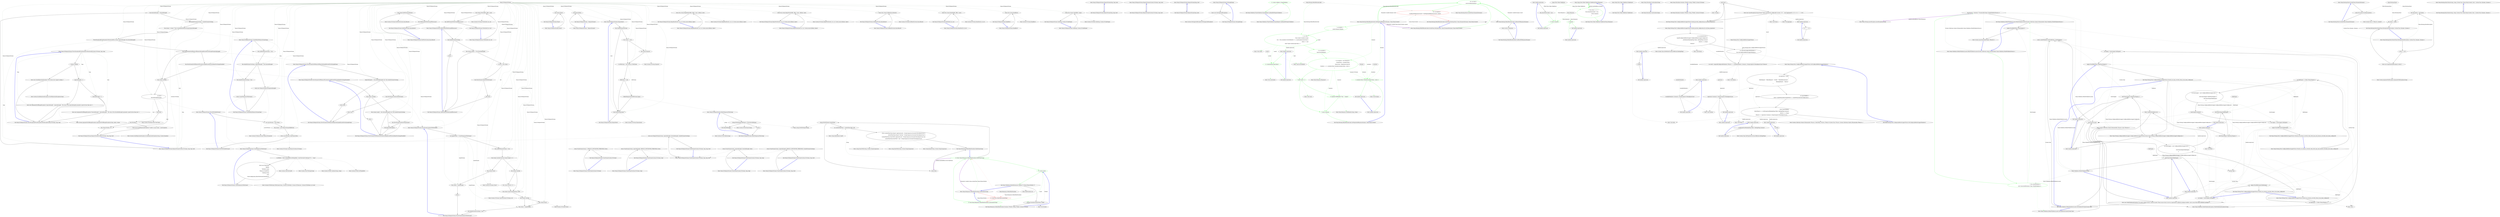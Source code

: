 digraph  {
n172 [label="Nancy.IO.RequestStream", span=""];
n0 [cluster="Nancy.IO.RequestStream.RequestStream(long, long, bool)", label="Entry Nancy.IO.RequestStream.RequestStream(long, long, bool)", span="28-28"];
n1 [cluster="Nancy.IO.RequestStream.RequestStream(long, long, bool)", label="Exit Nancy.IO.RequestStream.RequestStream(long, long, bool)", span="28-28"];
n2 [cluster="Nancy.IO.RequestStream.RequestStream(System.IO.Stream, long, bool)", label="Entry Nancy.IO.RequestStream.RequestStream(System.IO.Stream, long, bool)", span="39-39"];
n3 [cluster="Nancy.IO.RequestStream.RequestStream(System.IO.Stream, long, bool)", label="Exit Nancy.IO.RequestStream.RequestStream(System.IO.Stream, long, bool)", span="39-39"];
n4 [cluster="Nancy.IO.RequestStream.RequestStream(long, bool)", label="Entry Nancy.IO.RequestStream.RequestStream(long, bool)", span="49-49"];
n5 [cluster="Nancy.IO.RequestStream.RequestStream(long, bool)", label="Exit Nancy.IO.RequestStream.RequestStream(long, bool)", span="49-49"];
n6 [cluster="Nancy.IO.RequestStream.RequestStream(System.IO.Stream, long, long, bool)", label="Entry Nancy.IO.RequestStream.RequestStream(System.IO.Stream, long, long, bool)", span="61-61"];
n7 [cluster="Nancy.IO.RequestStream.RequestStream(System.IO.Stream, long, long, bool)", label="this.thresholdLength = thresholdLength", span="63-63"];
n8 [cluster="Nancy.IO.RequestStream.RequestStream(System.IO.Stream, long, long, bool)", label="this.disableStreamSwitching = disableStreamSwitching", span="64-64"];
n9 [cluster="Nancy.IO.RequestStream.RequestStream(System.IO.Stream, long, long, bool)", label="this.stream = stream ?? this.CreateDefaultMemoryStream(expectedLength)", span="65-65"];
n10 [cluster="Nancy.IO.RequestStream.RequestStream(System.IO.Stream, long, long, bool)", label="ThrowExceptionIfCtorParametersWereInvalid(this.stream, expectedLength, this.thresholdLength)", span="67-67"];
n11 [cluster="Nancy.IO.RequestStream.RequestStream(System.IO.Stream, long, long, bool)", label="!this.MoveStreamOutOfMemoryIfExpectedLengthExceedSwitchLength(expectedLength)", span="69-69"];
n20 [cluster="Nancy.IO.RequestStream.CreateDefaultMemoryStream(long)", label="Entry Nancy.IO.RequestStream.CreateDefaultMemoryStream(long)", span="380-380"];
n21 [cluster="Nancy.IO.RequestStream.ThrowExceptionIfCtorParametersWereInvalid(System.IO.Stream, long, long)", label="Entry Nancy.IO.RequestStream.ThrowExceptionIfCtorParametersWereInvalid(System.IO.Stream, long, long)", span="473-473"];
n12 [cluster="Nancy.IO.RequestStream.RequestStream(System.IO.Stream, long, long, bool)", label="this.MoveStreamOutOfMemoryIfContentsLengthExceedThresholdAndSwitchingIsEnabled()", span="71-71"];
n13 [cluster="Nancy.IO.RequestStream.RequestStream(System.IO.Stream, long, long, bool)", label="!this.stream.CanSeek", span="74-74"];
n22 [cluster="Nancy.IO.RequestStream.MoveStreamOutOfMemoryIfExpectedLengthExceedSwitchLength(long)", label="Entry Nancy.IO.RequestStream.MoveStreamOutOfMemoryIfExpectedLengthExceedSwitchLength(long)", span="429-429"];
n23 [cluster="Nancy.IO.RequestStream.MoveStreamOutOfMemoryIfContentsLengthExceedThresholdAndSwitchingIsEnabled()", label="Entry Nancy.IO.RequestStream.MoveStreamOutOfMemoryIfContentsLengthExceedThresholdAndSwitchingIsEnabled()", span="410-410"];
n14 [cluster="Nancy.IO.RequestStream.RequestStream(System.IO.Stream, long, long, bool)", label="var task =\r\n                    MoveToWritableStream()", span="76-77"];
n18 [cluster="Nancy.IO.RequestStream.RequestStream(System.IO.Stream, long, long, bool)", label="this.stream.Position = 0", span="87-87"];
n15 [cluster="Nancy.IO.RequestStream.RequestStream(System.IO.Stream, long, long, bool)", label="task.Wait()", span="79-79"];
n24 [cluster="Nancy.IO.RequestStream.MoveToWritableStream()", label="Entry Nancy.IO.RequestStream.MoveToWritableStream()", span="95-95"];
n16 [cluster="Nancy.IO.RequestStream.RequestStream(System.IO.Stream, long, long, bool)", label="task.IsFaulted", span="81-81"];
n17 [cluster="Nancy.IO.RequestStream.RequestStream(System.IO.Stream, long, long, bool)", label="throw new InvalidOperationException(''Unable to copy stream'', task.Exception);", span="83-83"];
n25 [cluster="System.Threading.Tasks.Task.Wait()", label="Entry System.Threading.Tasks.Task.Wait()", span="0-0"];
n19 [cluster="Nancy.IO.RequestStream.RequestStream(System.IO.Stream, long, long, bool)", label="Exit Nancy.IO.RequestStream.RequestStream(System.IO.Stream, long, long, bool)", span="61-61"];
n26 [cluster="System.InvalidOperationException.InvalidOperationException(string, System.Exception)", label="Entry System.InvalidOperationException.InvalidOperationException(string, System.Exception)", span="0-0"];
n27 [cluster="Nancy.IO.RequestStream.~RequestStream()", label="Entry Nancy.IO.RequestStream.~RequestStream()", span="90-90"];
n28 [cluster="Nancy.IO.RequestStream.~RequestStream()", label="this.Dispose(false)", span="92-92"];
n29 [cluster="Nancy.IO.RequestStream.~RequestStream()", label="Exit Nancy.IO.RequestStream.~RequestStream()", span="90-90"];
n30 [cluster="Nancy.IO.RequestStream.Dispose(bool)", label="Entry Nancy.IO.RequestStream.Dispose(bool)", span="207-207"];
n31 [cluster="Nancy.IO.RequestStream.MoveToWritableStream()", label="var sourceStream = this.stream", span="97-97"];
n32 [cluster="Nancy.IO.RequestStream.MoveToWritableStream()", label="this.stream = new MemoryStream(BufferSize)", span="98-98"];
n33 [cluster="Nancy.IO.RequestStream.MoveToWritableStream()", label="return sourceStream.CopyToAsync(this);", span="100-100"];
n35 [cluster="System.IO.MemoryStream.MemoryStream(int)", label="Entry System.IO.MemoryStream.MemoryStream(int)", span="0-0"];
n34 [cluster="Nancy.IO.RequestStream.MoveToWritableStream()", label="Exit Nancy.IO.RequestStream.MoveToWritableStream()", span="95-95"];
n36 [cluster="System.IO.Stream.CopyToAsync(System.IO.Stream)", label="Entry System.IO.Stream.CopyToAsync(System.IO.Stream)", span="0-0"];
n37 [cluster="Nancy.IO.RequestStream.BeginRead(byte[], int, int, System.AsyncCallback, object)", label="Entry Nancy.IO.RequestStream.BeginRead(byte[], int, int, System.AsyncCallback, object)", span="187-187"];
n38 [cluster="Nancy.IO.RequestStream.BeginRead(byte[], int, int, System.AsyncCallback, object)", label="return this.stream.BeginRead(buffer, offset, count, callback, state);", span="189-189"];
n39 [cluster="Nancy.IO.RequestStream.BeginRead(byte[], int, int, System.AsyncCallback, object)", label="Exit Nancy.IO.RequestStream.BeginRead(byte[], int, int, System.AsyncCallback, object)", span="187-187"];
n40 [cluster="System.IO.Stream.BeginRead(byte[], int, int, System.AsyncCallback, object)", label="Entry System.IO.Stream.BeginRead(byte[], int, int, System.AsyncCallback, object)", span="0-0"];
n41 [cluster="Nancy.IO.RequestStream.BeginWrite(byte[], int, int, System.AsyncCallback, object)", label="Entry Nancy.IO.RequestStream.BeginWrite(byte[], int, int, System.AsyncCallback, object)", span="201-201"];
n42 [cluster="Nancy.IO.RequestStream.BeginWrite(byte[], int, int, System.AsyncCallback, object)", label="return this.stream.BeginWrite(buffer, offset, count, callback, state);", span="203-203"];
n43 [cluster="Nancy.IO.RequestStream.BeginWrite(byte[], int, int, System.AsyncCallback, object)", label="Exit Nancy.IO.RequestStream.BeginWrite(byte[], int, int, System.AsyncCallback, object)", span="201-201"];
n44 [cluster="System.IO.Stream.BeginWrite(byte[], int, int, System.AsyncCallback, object)", label="Entry System.IO.Stream.BeginWrite(byte[], int, int, System.AsyncCallback, object)", span="0-0"];
n45 [cluster="Nancy.IO.RequestStream.Dispose(bool)", label="this.isSafeToDisposeStream", span="209-209"];
n51 [cluster="Nancy.IO.RequestStream.Dispose(bool)", label="base.Dispose(disposing)", span="223-223"];
n46 [cluster="Nancy.IO.RequestStream.Dispose(bool)", label="this.stream != null", span="211-211"];
n47 [cluster="Nancy.IO.RequestStream.Dispose(bool)", label="this.stream.Dispose()", span="213-213"];
n48 [cluster="Nancy.IO.RequestStream.Dispose(bool)", label="var fileStream = this.stream as FileStream", span="216-216"];
n53 [cluster="System.IO.Stream.Dispose()", label="Entry System.IO.Stream.Dispose()", span="0-0"];
n49 [cluster="Nancy.IO.RequestStream.Dispose(bool)", label="fileStream != null", span="217-217"];
n50 [cluster="Nancy.IO.RequestStream.Dispose(bool)", label="DeleteTemporaryFile(fileStream.Name)", span="219-219"];
n54 [cluster="Nancy.IO.RequestStream.DeleteTemporaryFile(string)", label="Entry Nancy.IO.RequestStream.DeleteTemporaryFile(string)", span="394-394"];
n52 [cluster="Nancy.IO.RequestStream.Dispose(bool)", label="Exit Nancy.IO.RequestStream.Dispose(bool)", span="207-207"];
n55 [cluster="System.IO.Stream.Dispose(bool)", label="Entry System.IO.Stream.Dispose(bool)", span="0-0"];
n56 [cluster="Nancy.IO.RequestStream.EndRead(System.IAsyncResult)", label="Entry Nancy.IO.RequestStream.EndRead(System.IAsyncResult)", span="233-233"];
n57 [cluster="Nancy.IO.RequestStream.EndRead(System.IAsyncResult)", label="return this.stream.EndRead(asyncResult);", span="235-235"];
n58 [cluster="Nancy.IO.RequestStream.EndRead(System.IAsyncResult)", label="Exit Nancy.IO.RequestStream.EndRead(System.IAsyncResult)", span="233-233"];
n59 [cluster="System.IO.Stream.EndRead(System.IAsyncResult)", label="Entry System.IO.Stream.EndRead(System.IAsyncResult)", span="0-0"];
n60 [cluster="Nancy.IO.RequestStream.EndWrite(System.IAsyncResult)", label="Entry Nancy.IO.RequestStream.EndWrite(System.IAsyncResult)", span="242-242"];
n61 [cluster="Nancy.IO.RequestStream.EndWrite(System.IAsyncResult)", label="this.stream.EndWrite(asyncResult)", span="244-244"];
n62 [cluster="Nancy.IO.RequestStream.EndWrite(System.IAsyncResult)", label="this.ShiftStreamToFileStreamIfNecessary()", span="246-246"];
n64 [cluster="System.IO.Stream.EndWrite(System.IAsyncResult)", label="Entry System.IO.Stream.EndWrite(System.IAsyncResult)", span="0-0"];
n63 [cluster="Nancy.IO.RequestStream.EndWrite(System.IAsyncResult)", label="Exit Nancy.IO.RequestStream.EndWrite(System.IAsyncResult)", span="242-242"];
n65 [cluster="Nancy.IO.RequestStream.ShiftStreamToFileStreamIfNecessary()", label="Entry Nancy.IO.RequestStream.ShiftStreamToFileStreamIfNecessary()", span="339-339"];
n66 [cluster="Nancy.IO.RequestStream.Flush()", label="Entry Nancy.IO.RequestStream.Flush()", span="253-253"];
n67 [cluster="Nancy.IO.RequestStream.Flush()", label="this.stream.Flush()", span="255-255"];
n68 [cluster="Nancy.IO.RequestStream.Flush()", label="Exit Nancy.IO.RequestStream.Flush()", span="253-253"];
n69 [cluster="System.IO.Stream.Flush()", label="Entry System.IO.Stream.Flush()", span="0-0"];
n70 [cluster="Nancy.IO.RequestStream.FromStream(System.IO.Stream)", label="Entry Nancy.IO.RequestStream.FromStream(System.IO.Stream)", span="258-258"];
n71 [cluster="Nancy.IO.RequestStream.FromStream(System.IO.Stream)", label="return FromStream(stream, 0, DEFAULT_SWITCHOVER_THRESHOLD, false);", span="260-260"];
n72 [cluster="Nancy.IO.RequestStream.FromStream(System.IO.Stream)", label="Exit Nancy.IO.RequestStream.FromStream(System.IO.Stream)", span="258-258"];
n73 [cluster="Nancy.IO.RequestStream.FromStream(System.IO.Stream, long, long, bool)", label="Entry Nancy.IO.RequestStream.FromStream(System.IO.Stream, long, long, bool)", span="278-278"];
n74 [cluster="Nancy.IO.RequestStream.FromStream(System.IO.Stream, long)", label="Entry Nancy.IO.RequestStream.FromStream(System.IO.Stream, long)", span="263-263"];
n75 [cluster="Nancy.IO.RequestStream.FromStream(System.IO.Stream, long)", label="return FromStream(stream, expectedLength, DEFAULT_SWITCHOVER_THRESHOLD, false);", span="265-265"];
n76 [cluster="Nancy.IO.RequestStream.FromStream(System.IO.Stream, long)", label="Exit Nancy.IO.RequestStream.FromStream(System.IO.Stream, long)", span="263-263"];
n77 [cluster="Nancy.IO.RequestStream.FromStream(System.IO.Stream, long, long)", label="Entry Nancy.IO.RequestStream.FromStream(System.IO.Stream, long, long)", span="268-268"];
n78 [cluster="Nancy.IO.RequestStream.FromStream(System.IO.Stream, long, long)", label="return FromStream(stream, expectedLength, thresholdLength, false);", span="270-270"];
n79 [cluster="Nancy.IO.RequestStream.FromStream(System.IO.Stream, long, long)", label="Exit Nancy.IO.RequestStream.FromStream(System.IO.Stream, long, long)", span="268-268"];
n80 [cluster="Nancy.IO.RequestStream.FromStream(System.IO.Stream, long, bool)", label="Entry Nancy.IO.RequestStream.FromStream(System.IO.Stream, long, bool)", span="273-273"];
n81 [cluster="Nancy.IO.RequestStream.FromStream(System.IO.Stream, long, bool)", label="return FromStream(stream, expectedLength, DEFAULT_SWITCHOVER_THRESHOLD, disableStreamSwitching);", span="275-275"];
n82 [cluster="Nancy.IO.RequestStream.FromStream(System.IO.Stream, long, bool)", label="Exit Nancy.IO.RequestStream.FromStream(System.IO.Stream, long, bool)", span="273-273"];
n83 [cluster="Nancy.IO.RequestStream.FromStream(System.IO.Stream, long, long, bool)", label="return new RequestStream(stream, expectedLength, thresholdLength, disableStreamSwitching);", span="280-280"];
n84 [cluster="Nancy.IO.RequestStream.FromStream(System.IO.Stream, long, long, bool)", label="Exit Nancy.IO.RequestStream.FromStream(System.IO.Stream, long, long, bool)", span="278-278"];
n85 [cluster="Nancy.IO.RequestStream.Read(byte[], int, int)", label="Entry Nancy.IO.RequestStream.Read(byte[], int, int)", span="290-290"];
n86 [cluster="Nancy.IO.RequestStream.Read(byte[], int, int)", label="return this.stream.Read(buffer, offset, count);", span="292-292"];
n87 [cluster="Nancy.IO.RequestStream.Read(byte[], int, int)", label="Exit Nancy.IO.RequestStream.Read(byte[], int, int)", span="290-290"];
n88 [cluster="System.IO.Stream.Read(byte[], int, int)", label="Entry System.IO.Stream.Read(byte[], int, int)", span="0-0"];
n89 [cluster="Nancy.IO.RequestStream.ReadByte()", label="Entry Nancy.IO.RequestStream.ReadByte()", span="299-299"];
n90 [cluster="Nancy.IO.RequestStream.ReadByte()", label="return this.stream.ReadByte();", span="301-301"];
n91 [cluster="Nancy.IO.RequestStream.ReadByte()", label="Exit Nancy.IO.RequestStream.ReadByte()", span="299-299"];
n92 [cluster="System.IO.Stream.ReadByte()", label="Entry System.IO.Stream.ReadByte()", span="0-0"];
n93 [cluster="Nancy.IO.RequestStream.Seek(long, System.IO.SeekOrigin)", label="Entry Nancy.IO.RequestStream.Seek(long, System.IO.SeekOrigin)", span="310-310"];
n94 [cluster="Nancy.IO.RequestStream.Seek(long, System.IO.SeekOrigin)", label="return this.stream.Seek(offset, origin);", span="312-312"];
n95 [cluster="Nancy.IO.RequestStream.Seek(long, System.IO.SeekOrigin)", label="Exit Nancy.IO.RequestStream.Seek(long, System.IO.SeekOrigin)", span="310-310"];
n96 [cluster="System.IO.Stream.Seek(long, System.IO.SeekOrigin)", label="Entry System.IO.Stream.Seek(long, System.IO.SeekOrigin)", span="0-0"];
n97 [cluster="Nancy.IO.RequestStream.SetLength(long)", label="Entry Nancy.IO.RequestStream.SetLength(long)", span="321-321"];
n98 [cluster="Nancy.IO.RequestStream.SetLength(long)", label="throw new NotSupportedException();", span="323-323"];
n99 [cluster="Nancy.IO.RequestStream.SetLength(long)", label="Exit Nancy.IO.RequestStream.SetLength(long)", span="321-321"];
n100 [cluster="System.NotSupportedException.NotSupportedException()", label="Entry System.NotSupportedException.NotSupportedException()", span="0-0"];
n101 [cluster="Nancy.IO.RequestStream.Write(byte[], int, int)", label="Entry Nancy.IO.RequestStream.Write(byte[], int, int)", span="332-332"];
n102 [cluster="Nancy.IO.RequestStream.Write(byte[], int, int)", label="this.stream.Write(buffer, offset, count)", span="334-334"];
n103 [cluster="Nancy.IO.RequestStream.Write(byte[], int, int)", label="this.ShiftStreamToFileStreamIfNecessary()", span="336-336"];
n105 [cluster="System.IO.Stream.Write(byte[], int, int)", label="Entry System.IO.Stream.Write(byte[], int, int)", span="0-0"];
n104 [cluster="Nancy.IO.RequestStream.Write(byte[], int, int)", label="Exit Nancy.IO.RequestStream.Write(byte[], int, int)", span="332-332"];
n106 [cluster="Nancy.IO.RequestStream.ShiftStreamToFileStreamIfNecessary()", label="this.disableStreamSwitching", span="341-341"];
n107 [cluster="Nancy.IO.RequestStream.ShiftStreamToFileStreamIfNecessary()", label="return;", span="343-343"];
n108 [cluster="Nancy.IO.RequestStream.ShiftStreamToFileStreamIfNecessary()", label="this.stream.Length >= this.thresholdLength", span="346-346"];
n109 [cluster="Nancy.IO.RequestStream.ShiftStreamToFileStreamIfNecessary()", label="var old = this.stream", span="351-351"];
n112 [cluster="Nancy.IO.RequestStream.ShiftStreamToFileStreamIfNecessary()", label="Exit Nancy.IO.RequestStream.ShiftStreamToFileStreamIfNecessary()", span="339-339"];
n110 [cluster="Nancy.IO.RequestStream.ShiftStreamToFileStreamIfNecessary()", label="this.MoveStreamContentsToFileStream()", span="352-352"];
n111 [cluster="Nancy.IO.RequestStream.ShiftStreamToFileStreamIfNecessary()", label="old.Close()", span="356-356"];
n113 [cluster="Nancy.IO.RequestStream.MoveStreamContentsToFileStream()", label="Entry Nancy.IO.RequestStream.MoveStreamContentsToFileStream()", span="439-439"];
n114 [cluster="System.IO.Stream.Close()", label="Entry System.IO.Stream.Close()", span="0-0"];
n115 [cluster="Nancy.IO.RequestStream.CreateTemporaryFileStream()", label="Entry Nancy.IO.RequestStream.CreateTemporaryFileStream()", span="361-361"];
n116 [cluster="Nancy.IO.RequestStream.CreateTemporaryFileStream()", label="var filePath = Path.Combine(Path.GetTempPath(), Guid.NewGuid().ToString(''N'') + ''.tmp'')", span="369-369"];
n117 [cluster="Nancy.IO.RequestStream.CreateTemporaryFileStream()", label="return new FileStream(\r\n                filePath,\r\n                FileMode.Create,\r\n                FileAccess.ReadWrite,\r\n                FileShare.None,\r\n                8192,\r\n                StaticConfiguration.AllowFileStreamUploadAsync);", span="371-377"];
n119 [cluster="System.IO.Path.GetTempPath()", label="Entry System.IO.Path.GetTempPath()", span="0-0"];
n120 [cluster="System.Guid.NewGuid()", label="Entry System.Guid.NewGuid()", span="0-0"];
n121 [cluster="System.Guid.ToString(string)", label="Entry System.Guid.ToString(string)", span="0-0"];
n122 [cluster="System.IO.Path.Combine(string, string)", label="Entry System.IO.Path.Combine(string, string)", span="0-0"];
n118 [cluster="Nancy.IO.RequestStream.CreateTemporaryFileStream()", label="Exit Nancy.IO.RequestStream.CreateTemporaryFileStream()", span="361-361"];
n123 [cluster="System.IO.FileStream.FileStream(string, System.IO.FileMode, System.IO.FileAccess, System.IO.FileShare, int, bool)", label="Entry System.IO.FileStream.FileStream(string, System.IO.FileMode, System.IO.FileAccess, System.IO.FileShare, int, bool)", span="0-0"];
n124 [cluster="Nancy.IO.RequestStream.CreateDefaultMemoryStream(long)", label="this.isSafeToDisposeStream = true", span="382-382"];
n125 [cluster="Nancy.IO.RequestStream.CreateDefaultMemoryStream(long)", label="this.disableStreamSwitching || expectedLength < this.thresholdLength", span="384-384"];
n126 [cluster="Nancy.IO.RequestStream.CreateDefaultMemoryStream(long)", label="return new MemoryStream((int)expectedLength);", span="386-386"];
n127 [cluster="Nancy.IO.RequestStream.CreateDefaultMemoryStream(long)", label="this.disableStreamSwitching = true", span="389-389"];
n128 [cluster="Nancy.IO.RequestStream.CreateDefaultMemoryStream(long)", label="return CreateTemporaryFileStream();", span="391-391"];
n129 [cluster="Nancy.IO.RequestStream.CreateDefaultMemoryStream(long)", label="Exit Nancy.IO.RequestStream.CreateDefaultMemoryStream(long)", span="380-380"];
n130 [cluster="Nancy.IO.RequestStream.DeleteTemporaryFile(string)", label="string.IsNullOrEmpty(fileName) || !File.Exists(fileName)", span="396-396"];
n132 [cluster="Nancy.IO.RequestStream.DeleteTemporaryFile(string)", label="File.Delete(fileName)", span="403-403"];
n131 [cluster="Nancy.IO.RequestStream.DeleteTemporaryFile(string)", label="return;", span="398-398"];
n134 [cluster="string.IsNullOrEmpty(string)", label="Entry string.IsNullOrEmpty(string)", span="0-0"];
n135 [cluster="System.IO.File.Exists(string)", label="Entry System.IO.File.Exists(string)", span="0-0"];
n133 [cluster="Nancy.IO.RequestStream.DeleteTemporaryFile(string)", label="Exit Nancy.IO.RequestStream.DeleteTemporaryFile(string)", span="394-394"];
n136 [cluster="System.IO.File.Delete(string)", label="Entry System.IO.File.Delete(string)", span="0-0"];
n137 [cluster="Nancy.IO.RequestStream.MoveStreamOutOfMemoryIfContentsLengthExceedThresholdAndSwitchingIsEnabled()", label="!this.stream.CanSeek", span="412-412"];
n138 [cluster="Nancy.IO.RequestStream.MoveStreamOutOfMemoryIfContentsLengthExceedThresholdAndSwitchingIsEnabled()", label="return;", span="414-414"];
n139 [cluster="Nancy.IO.RequestStream.MoveStreamOutOfMemoryIfContentsLengthExceedThresholdAndSwitchingIsEnabled()", label="(this.stream.Length > this.thresholdLength) && !this.disableStreamSwitching", span="419-419"];
n140 [cluster="Nancy.IO.RequestStream.MoveStreamOutOfMemoryIfContentsLengthExceedThresholdAndSwitchingIsEnabled()", label="this.MoveStreamContentsToFileStream()", span="421-421"];
n141 [cluster="Nancy.IO.RequestStream.MoveStreamOutOfMemoryIfContentsLengthExceedThresholdAndSwitchingIsEnabled()", label=NotSupportedException, span="424-424"];
n142 [cluster="Nancy.IO.RequestStream.MoveStreamOutOfMemoryIfContentsLengthExceedThresholdAndSwitchingIsEnabled()", label="Exit Nancy.IO.RequestStream.MoveStreamOutOfMemoryIfContentsLengthExceedThresholdAndSwitchingIsEnabled()", span="410-410"];
n143 [cluster="Nancy.IO.RequestStream.MoveStreamOutOfMemoryIfExpectedLengthExceedSwitchLength(long)", label="(expectedLength >= this.thresholdLength) && !this.disableStreamSwitching", span="431-431"];
n144 [cluster="Nancy.IO.RequestStream.MoveStreamOutOfMemoryIfExpectedLengthExceedSwitchLength(long)", label="this.MoveStreamContentsToFileStream()", span="433-433"];
n146 [cluster="Nancy.IO.RequestStream.MoveStreamOutOfMemoryIfExpectedLengthExceedSwitchLength(long)", label="return false;", span="436-436"];
n145 [cluster="Nancy.IO.RequestStream.MoveStreamOutOfMemoryIfExpectedLengthExceedSwitchLength(long)", label="return true;", span="434-434"];
n147 [cluster="Nancy.IO.RequestStream.MoveStreamOutOfMemoryIfExpectedLengthExceedSwitchLength(long)", label="Exit Nancy.IO.RequestStream.MoveStreamOutOfMemoryIfExpectedLengthExceedSwitchLength(long)", span="429-429"];
n148 [cluster="Nancy.IO.RequestStream.MoveStreamContentsToFileStream()", label="var targetStream = CreateTemporaryFileStream()", span="441-441"];
n149 [cluster="Nancy.IO.RequestStream.MoveStreamContentsToFileStream()", label="this.isSafeToDisposeStream = true", span="442-442"];
n152 [cluster="Nancy.IO.RequestStream.MoveStreamContentsToFileStream()", label="this.stream = targetStream", span="451-451"];
n156 [cluster="Nancy.IO.RequestStream.MoveStreamContentsToFileStream()", label="this.stream.CopyTo(targetStream, 8196)", span="462-462"];
n159 [cluster="Nancy.IO.RequestStream.MoveStreamContentsToFileStream()", label="this.stream = targetStream", span="468-468"];
n150 [cluster="Nancy.IO.RequestStream.MoveStreamContentsToFileStream()", label="this.stream.CanSeek && this.stream.Length == 0", span="444-444"];
n151 [cluster="Nancy.IO.RequestStream.MoveStreamContentsToFileStream()", label="this.stream.Close()", span="449-449"];
n154 [cluster="Nancy.IO.RequestStream.MoveStreamContentsToFileStream()", label="this.stream.CanSeek", span="458-458"];
n153 [cluster="Nancy.IO.RequestStream.MoveStreamContentsToFileStream()", label="return;", span="452-452"];
n155 [cluster="Nancy.IO.RequestStream.MoveStreamContentsToFileStream()", label="this.stream.Position = 0", span="460-460"];
n157 [cluster="Nancy.IO.RequestStream.MoveStreamContentsToFileStream()", label="this.stream.CanSeek", span="463-463"];
n162 [cluster="System.IO.Stream.CopyTo(System.IO.Stream, int)", label="Entry System.IO.Stream.CopyTo(System.IO.Stream, int)", span="0-0"];
n158 [cluster="Nancy.IO.RequestStream.MoveStreamContentsToFileStream()", label="this.stream.Flush()", span="465-465"];
n160 [cluster="Nancy.IO.RequestStream.MoveStreamContentsToFileStream()", label="this.disableStreamSwitching = true", span="470-470"];
n161 [cluster="Nancy.IO.RequestStream.MoveStreamContentsToFileStream()", label="Exit Nancy.IO.RequestStream.MoveStreamContentsToFileStream()", span="439-439"];
n163 [cluster="Nancy.IO.RequestStream.ThrowExceptionIfCtorParametersWereInvalid(System.IO.Stream, long, long)", label="!stream.CanRead", span="475-475"];
n165 [cluster="Nancy.IO.RequestStream.ThrowExceptionIfCtorParametersWereInvalid(System.IO.Stream, long, long)", label="expectedLength < 0", span="480-480"];
n166 [cluster="Nancy.IO.RequestStream.ThrowExceptionIfCtorParametersWereInvalid(System.IO.Stream, long, long)", label="throw new ArgumentOutOfRangeException(''expectedLength'', expectedLength, ''The value of the expectedLength parameter cannot be less than zero.'');", span="482-482"];
n167 [cluster="Nancy.IO.RequestStream.ThrowExceptionIfCtorParametersWereInvalid(System.IO.Stream, long, long)", label="thresholdLength < 0", span="485-485"];
n168 [cluster="Nancy.IO.RequestStream.ThrowExceptionIfCtorParametersWereInvalid(System.IO.Stream, long, long)", label="throw new ArgumentOutOfRangeException(''thresholdLength'', thresholdLength, ''The value of the threshHoldLength parameter cannot be less than zero.'');", span="487-487"];
n164 [cluster="Nancy.IO.RequestStream.ThrowExceptionIfCtorParametersWereInvalid(System.IO.Stream, long, long)", label="throw new InvalidOperationException(''The stream must support reading.'');", span="477-477"];
n169 [cluster="Nancy.IO.RequestStream.ThrowExceptionIfCtorParametersWereInvalid(System.IO.Stream, long, long)", label="Exit Nancy.IO.RequestStream.ThrowExceptionIfCtorParametersWereInvalid(System.IO.Stream, long, long)", span="473-473"];
n170 [cluster="System.InvalidOperationException.InvalidOperationException(string)", label="Entry System.InvalidOperationException.InvalidOperationException(string)", span="0-0"];
n171 [cluster="System.ArgumentOutOfRangeException.ArgumentOutOfRangeException(string, object, string)", label="Entry System.ArgumentOutOfRangeException.ArgumentOutOfRangeException(string, object, string)", span="0-0"];
d1 [cluster="Nancy.Validation.FluentValidation.EqualAdapter.CanHandle(IPropertyValidator)", color=green, community=0, label="21: return validator is EqualValidator;", span="19-19"];
d0 [cluster="Nancy.Validation.FluentValidation.EqualAdapter.CanHandle(IPropertyValidator)", label="Entry Nancy.Validation.FluentValidation.EqualAdapter.CanHandle(IPropertyValidator)", span="17-17"];
d2 [cluster="Nancy.Validation.FluentValidation.EqualAdapter.CanHandle(IPropertyValidator)", label="Exit Nancy.Validation.FluentValidation.EqualAdapter.CanHandle(IPropertyValidator)", span="17-17"];
m0_4 [cluster="Nancy.Routing.Route.Invoke(Nancy.DynamicDictionary)", file="DefaultRouteInvoker.cs", label="Entry Nancy.Routing.Route.Invoke(Nancy.DynamicDictionary)", span="54-54"];
m0_0 [cluster="Nancy.Routing.DefaultRouteInvoker.Invoke(Nancy.Routing.Route, Nancy.DynamicDictionary, Nancy.NancyContext)", file="DefaultRouteInvoker.cs", label="Entry Nancy.Routing.DefaultRouteInvoker.Invoke(Nancy.Routing.Route, Nancy.DynamicDictionary, Nancy.NancyContext)", span="14-14"];
m0_1 [cluster="Nancy.Routing.DefaultRouteInvoker.Invoke(Nancy.Routing.Route, Nancy.DynamicDictionary, Nancy.NancyContext)", color=green, community=0, file="DefaultRouteInvoker.cs", label="28: var result =\r\n                route.Invoke(parameters)", span="16-17"];
m0_2 [cluster="Nancy.Routing.DefaultRouteInvoker.Invoke(Nancy.Routing.Route, Nancy.DynamicDictionary, Nancy.NancyContext)", color=red, community=0, file="DefaultRouteInvoker.cs", label="28: var response =\r\n                CastResultToResponse(result) ?? GetNegotiatedResponse(result, context)", span="19-20"];
m0_3 [cluster="Nancy.Routing.DefaultRouteInvoker.Invoke(Nancy.Routing.Route, Nancy.DynamicDictionary, Nancy.NancyContext)", file="DefaultRouteInvoker.cs", label="Exit Nancy.Routing.DefaultRouteInvoker.Invoke(Nancy.Routing.Route, Nancy.DynamicDictionary, Nancy.NancyContext)", span="14-14"];
m0_26 [cluster="Unk.CanSerialize", file="DefaultRouteInvoker.cs", label="Entry Unk.CanSerialize", span=""];
m0_22 [cluster="Nancy.Response.WithHeader(string, string)", file="DefaultRouteInvoker.cs", label="Entry Nancy.Response.WithHeader(string, string)", span="46-46"];
m0_19 [cluster="Unk.Create", file="DefaultRouteInvoker.cs", label="Entry Unk.Create", span=""];
m0_21 [cluster="Unk.Count", file="DefaultRouteInvoker.cs", label="Entry Unk.Count", span=""];
m0_7 [cluster="Nancy.Routing.DefaultRouteInvoker.GetNegotiatedResponse(dynamic, Nancy.NancyContext)", file="DefaultRouteInvoker.cs", label="Entry Nancy.Routing.DefaultRouteInvoker.GetNegotiatedResponse(dynamic, Nancy.NancyContext)", span="30-30"];
m0_10 [cluster="Nancy.Routing.DefaultRouteInvoker.GetNegotiatedResponse(dynamic, Nancy.NancyContext)", color=green, community=0, file="DefaultRouteInvoker.cs", label="7: var headers =\r\n                context.Request.Headers", span="32-33"];
m0_11 [cluster="Nancy.Routing.DefaultRouteInvoker.GetNegotiatedResponse(dynamic, Nancy.NancyContext)", color=green, community=0, file="DefaultRouteInvoker.cs", label="4: var valid =\r\n                from accept in headers.Accept\r\n                let s = this.serializers.FirstOrDefault(s => s.CanSerialize(accept.Item1))\r\n                where s != null\r\n                select Tuple.Create(accept.Item1, s)", span="35-39"];
m0_13 [cluster="Nancy.Routing.DefaultRouteInvoker.GetNegotiatedResponse(dynamic, Nancy.NancyContext)", color=green, community=0, file="DefaultRouteInvoker.cs", label="7: var response = new Response {\r\n                ContentType = serializer.Item1,\r\n                StatusCode = HttpStatusCode.OK,\r\n                Contents = s => serializer.Item2.Serialize(serializer.Item1, result, s)\r\n            }", span="44-48"];
m0_12 [cluster="Nancy.Routing.DefaultRouteInvoker.GetNegotiatedResponse(dynamic, Nancy.NancyContext)", color=green, community=0, file="DefaultRouteInvoker.cs", label="8: var serializer =\r\n                valid.FirstOrDefault()", span="41-42"];
m0_14 [cluster="Nancy.Routing.DefaultRouteInvoker.GetNegotiatedResponse(dynamic, Nancy.NancyContext)", color=green, community=0, file="DefaultRouteInvoker.cs", label="7: valid.Count() > 0", span="50-50"];
m0_15 [cluster="Nancy.Routing.DefaultRouteInvoker.GetNegotiatedResponse(dynamic, Nancy.NancyContext)", color=green, community=0, file="DefaultRouteInvoker.cs", label="6: response.WithHeader(''Vary'', ''Accept'')", span="52-52"];
m0_16 [cluster="Nancy.Routing.DefaultRouteInvoker.GetNegotiatedResponse(dynamic, Nancy.NancyContext)", color=green, community=0, file="DefaultRouteInvoker.cs", label="7: return response;", span="55-55"];
m0_17 [cluster="Nancy.Routing.DefaultRouteInvoker.GetNegotiatedResponse(dynamic, Nancy.NancyContext)", file="DefaultRouteInvoker.cs", label="Exit Nancy.Routing.DefaultRouteInvoker.GetNegotiatedResponse(dynamic, Nancy.NancyContext)", span="30-30"];
m0_6 [cluster="Nancy.Routing.DefaultRouteInvoker.CastResultToResponse(dynamic)", file="DefaultRouteInvoker.cs", label="Entry Nancy.Routing.DefaultRouteInvoker.CastResultToResponse(dynamic)", span="25-25"];
m0_8 [cluster="Nancy.Routing.DefaultRouteInvoker.CastResultToResponse(dynamic)", file="DefaultRouteInvoker.cs", label="return result as Response;", span="27-27"];
m0_9 [cluster="Nancy.Routing.DefaultRouteInvoker.CastResultToResponse(dynamic)", file="DefaultRouteInvoker.cs", label="Exit Nancy.Routing.DefaultRouteInvoker.CastResultToResponse(dynamic)", span="25-25"];
m0_20 [cluster="Nancy.Response.Response()", file="DefaultRouteInvoker.cs", label="Entry Nancy.Response.Response()", span="20-20"];
m0_23 [cluster="lambda expression", file="DefaultRouteInvoker.cs", label="Entry lambda expression", span="37-37"];
m0_28 [cluster="lambda expression", color=green, community=0, file="DefaultRouteInvoker.cs", label="4: serializer.Item2.Serialize(serializer.Item1, result, s)", span="47-47"];
m0_27 [cluster="lambda expression", file="DefaultRouteInvoker.cs", label="Entry lambda expression", span="47-47"];
m0_29 [cluster="lambda expression", file="DefaultRouteInvoker.cs", label="Exit lambda expression", span="47-47"];
m0_24 [cluster="lambda expression", color=green, community=0, file="DefaultRouteInvoker.cs", label="4: s.CanSerialize(accept.Item1)", span="37-37"];
m0_25 [cluster="lambda expression", file="DefaultRouteInvoker.cs", label="Exit lambda expression", span="37-37"];
m0_30 [cluster="Unk.Serialize", file="DefaultRouteInvoker.cs", label="Entry Unk.Serialize", span=""];
m0_18 [cluster="Unk.FirstOrDefault", file="DefaultRouteInvoker.cs", label="Entry Unk.FirstOrDefault", span=""];
m0_33 [file="DefaultRouteInvoker.cs", label=dynamic, span=""];
m0_34 [file="DefaultRouteInvoker.cs", label=serializer, span=""];
m0_31 [file="DefaultRouteInvoker.cs", label="Nancy.Routing.DefaultRouteInvoker", span=""];
m0_32 [file="DefaultRouteInvoker.cs", label=accept, span=""];
m2_16 [cluster="string.Split(params char[])", file="DefaultXmlSerializer.cs", label="Entry string.Split(params char[])", span="0-0"];
m2_6 [cluster="Nancy.Responses.DefaultXmlSerializer.Serialize<TModel>(string, TModel, System.IO.Stream)", file="DefaultXmlSerializer.cs", label="serializer.Serialize(outputStream, model)", span="28-28"];
m2_7 [cluster="Nancy.Responses.DefaultXmlSerializer.Serialize<TModel>(string, TModel, System.IO.Stream)", file="DefaultXmlSerializer.cs", label="Exit Nancy.Responses.DefaultXmlSerializer.Serialize<TModel>(string, TModel, System.IO.Stream)", span="25-25"];
m2_4 [cluster="Nancy.Validation.ModuleExtensions.Validate<T>(Nancy.INancyModule, T)", color=green, community=0, file="DefaultXmlSerializer.cs", label="22: return result;", span="25-25"];
m2_5 [cluster="Nancy.Validation.ModuleExtensions.Validate<T>(Nancy.INancyModule, T)", file="DefaultXmlSerializer.cs", label="Exit Nancy.Validation.ModuleExtensions.Validate<T>(Nancy.INancyModule, T)", span="14-14"];
m2_0 [cluster="Nancy.Responses.DefaultXmlSerializer.CanSerialize(string)", file="DefaultXmlSerializer.cs", label="Entry Nancy.Responses.DefaultXmlSerializer.CanSerialize(string)", span="13-13"];
m2_1 [cluster="Nancy.Responses.DefaultXmlSerializer.CanSerialize(string)", color=red, community=0, file="DefaultXmlSerializer.cs", label="22: return this.IsXmlType(contentType);", span="15-15"];
m2_2 [cluster="Nancy.Responses.DefaultXmlSerializer.CanSerialize(string)", color=green, community=0, file="DefaultXmlSerializer.cs", label="22: Exit Nancy.Responses.DefaultXmlSerializer.CanSerialize(string)", span="13-13"];
m2_3 [cluster="Nancy.Responses.DefaultXmlSerializer.IsXmlType(string)", color=green, community=0, file="DefaultXmlSerializer.cs", label="22: Entry Nancy.Responses.DefaultXmlSerializer.IsXmlType(string)", span="31-31"];
m2_8 [cluster="XmlSerializer.cstr", file="DefaultXmlSerializer.cs", label="Entry XmlSerializer.cstr", span=""];
m2_10 [cluster="Nancy.Responses.DefaultXmlSerializer.IsXmlType(string)", file="DefaultXmlSerializer.cs", label="string.IsNullOrEmpty(contentType)", span="33-33"];
m2_12 [cluster="Nancy.Responses.DefaultXmlSerializer.IsXmlType(string)", file="DefaultXmlSerializer.cs", label="var contentMimeType = contentType.Split(';')[0]", span="38-38"];
m2_11 [cluster="Nancy.Responses.DefaultXmlSerializer.IsXmlType(string)", file="DefaultXmlSerializer.cs", label="return false;", span="35-35"];
m2_13 [cluster="Nancy.Responses.DefaultXmlSerializer.IsXmlType(string)", file="DefaultXmlSerializer.cs", label="return contentMimeType.Equals(''application/xml'', StringComparison.InvariantCultureIgnoreCase) ||\r\n                   contentMimeType.Equals(''text/xml'', StringComparison.InvariantCultureIgnoreCase) ||\r\n                  (contentMimeType.StartsWith(''application/vnd'', StringComparison.InvariantCultureIgnoreCase) &&\r\n                   contentMimeType.EndsWith(''+xml'', StringComparison.InvariantCultureIgnoreCase));", span="40-43"];
m2_14 [cluster="Nancy.Responses.DefaultXmlSerializer.IsXmlType(string)", file="DefaultXmlSerializer.cs", label="Exit Nancy.Responses.DefaultXmlSerializer.IsXmlType(string)", span="31-31"];
m2_19 [cluster="string.EndsWith(string, System.StringComparison)", file="DefaultXmlSerializer.cs", label="Entry string.EndsWith(string, System.StringComparison)", span="0-0"];
m2_17 [cluster="string.Equals(string, System.StringComparison)", file="DefaultXmlSerializer.cs", label="Entry string.Equals(string, System.StringComparison)", span="0-0"];
m2_9 [cluster="Unk.Serialize", file="DefaultXmlSerializer.cs", label="Entry Unk.Serialize", span=""];
m2_18 [cluster="string.StartsWith(string, System.StringComparison)", file="DefaultXmlSerializer.cs", label="Entry string.StartsWith(string, System.StringComparison)", span="0-0"];
m2_20 [file="DefaultXmlSerializer.cs", label="Nancy.Responses.DefaultXmlSerializer", span=""];
m3_8 [cluster="lambda expression", file="FakeRoute.cs", label="Entry lambda expression", span="17-20"];
m3_10 [cluster="lambda expression", color=green, community=0, file="FakeRoute.cs", label="9: return response;", span="19-19"];
m3_5 [cluster="lambda expression", file="FakeRoute.cs", label="Entry lambda expression", span="15-15"];
m3_6 [cluster="lambda expression", color=green, community=0, file="FakeRoute.cs", label="1: response", span="15-15"];
m3_7 [cluster="lambda expression", file="FakeRoute.cs", label="Exit lambda expression", span="15-15"];
m3_9 [cluster="lambda expression", file="FakeRoute.cs", label="this.ActionWasInvoked = true", span="18-18"];
m3_11 [cluster="lambda expression", file="FakeRoute.cs", label="Exit lambda expression", span="17-20"];
m3_0 [cluster="Nancy.Tests.Fakes.FakeRoute.FakeRoute()", file="FakeRoute.cs", label="Entry Nancy.Tests.Fakes.FakeRoute.FakeRoute()", span="8-8"];
m3_1 [cluster="Nancy.Tests.Fakes.FakeRoute.FakeRoute()", file="FakeRoute.cs", label="Exit Nancy.Tests.Fakes.FakeRoute.FakeRoute()", span="8-8"];
m3_2 [cluster="Nancy.Tests.Fakes.FakeRoute.FakeRoute(Nancy.Response)", file="FakeRoute.cs", label="Entry Nancy.Tests.Fakes.FakeRoute.FakeRoute(Nancy.Response)", span="14-14"];
m3_3 [cluster="Nancy.Tests.Fakes.FakeRoute.FakeRoute(Nancy.Response)", color=green, community=0, file="FakeRoute.cs", label="9: this.Action = x => {\r\n                this.ActionWasInvoked = true;\r\n                return response;\r\n            }", span="17-20"];
m3_4 [cluster="Nancy.Tests.Fakes.FakeRoute.FakeRoute(Nancy.Response)", file="FakeRoute.cs", label="Exit Nancy.Tests.Fakes.FakeRoute.FakeRoute(Nancy.Response)", span="14-14"];
m3_12 [file="FakeRoute.cs", label="Nancy.Tests.Fakes.FakeRoute", span=""];
m3_13 [file="FakeRoute.cs", label="Nancy.Response", span=""];
m4_0 [cluster="Nancy.ISerializer.CanSerialize(string)", file="ISerializer.cs", label="Entry Nancy.ISerializer.CanSerialize(string)", span="11-11"];
m4_1 [cluster="Nancy.ISerializer.CanSerialize(string)", file="ISerializer.cs", label="Exit Nancy.ISerializer.CanSerialize(string)", span="11-11"];
m4_2 [cluster="Nancy.ISerializer.Serialize<TModel>(string, TModel, System.IO.Stream)", file="ISerializer.cs", label="Entry Nancy.ISerializer.Serialize<TModel>(string, TModel, System.IO.Stream)", span="20-20"];
m4_3 [cluster="Nancy.ISerializer.Serialize<TModel>(string, TModel, System.IO.Stream)", file="ISerializer.cs", label="Exit Nancy.ISerializer.Serialize<TModel>(string, TModel, System.IO.Stream)", span="20-20"];
m5_58 [cluster="Unk.Any", file="MainModule.cs", label="Entry Unk.Any", span=""];
m5_23 [cluster="Nancy.Testing.Tests.ConfigurableBootstrapperFixture.Should_use_instance_override_when_it_has_been_configured()", file="MainModule.cs", label="var bootstrapper = new ConfigurableBootstrapper(with =>\r\n            {\r\n                with.NancyEngine(fakeEngine);\r\n            })", span="53-56"];
m5_13 [cluster="Nancy.Testing.Tests.ConfigurableBootstrapperFixture.Should_use_type_override_when_it_has_been_configured()", file="MainModule.cs", label="var engine = bootstrapper.GetEngine()", span="41-41"];
m5_28 [cluster="Unk.>", file="MainModule.cs", label="Entry Unk.>", span=""];
m5_14 [cluster="Nancy.Testing.Tests.ConfigurableBootstrapperFixture.Should_use_type_override_when_it_has_been_configured()", file="MainModule.cs", label="engine.ShouldBeOfType<FakeNancyEngine>()", span="44-44"];
m5_15 [cluster="Nancy.Testing.Tests.ConfigurableBootstrapperFixture.Should_use_type_override_when_it_has_been_configured()", file="MainModule.cs", label="Exit Nancy.Testing.Tests.ConfigurableBootstrapperFixture.Should_use_type_override_when_it_has_been_configured()", span="30-30"];
m5_18 [cluster="lambda expression", file="MainModule.cs", label="with.NancyEngine<FakeNancyEngine>()", span="35-35"];
m5_16 [cluster="Nancy.Testing.ConfigurableBootstrapper.ConfigurableBootstrapper(System.Action<Nancy.Testing.ConfigurableBootstrapper.ConfigurableBoostrapperConfigurator>)", file="MainModule.cs", label="Entry Nancy.Testing.ConfigurableBootstrapper.ConfigurableBootstrapper(System.Action<Nancy.Testing.ConfigurableBootstrapper.ConfigurableBoostrapperConfigurator>)", span="38-38"];
m5_17 [cluster="lambda expression", file="MainModule.cs", label="Entry lambda expression", span="33-36"];
m5_19 [cluster="lambda expression", file="MainModule.cs", label="Exit lambda expression", span="33-36"];
m5_10 [cluster="Nancy.Validation.DefaultValidatorLocator.GetValidatorForType(System.Type)", file="MainModule.cs", label="Exit Nancy.Validation.DefaultValidatorLocator.GetValidatorForType(System.Type)", span="32-32"];
m5_12 [cluster="Nancy.Validation.ModelValidationException.ModelValidationException(string)", file="MainModule.cs", label="Entry Nancy.Validation.ModelValidationException.ModelValidationException(string)", span="21-21"];
m5_11 [cluster="System.Collections.Generic.IEnumerable<TSource>.Any<TSource>()", file="MainModule.cs", label="Entry System.Collections.Generic.IEnumerable<TSource>.Any<TSource>()", span="0-0"];
m5_52 [cluster="System.Type.GetMethods(System.Reflection.BindingFlags)", file="MainModule.cs", label="Entry System.Type.GetMethods(System.Reflection.BindingFlags)", span="0-0"];
m5_56 [cluster="Unk.Where", file="MainModule.cs", label="Entry Unk.Where", span=""];
m5_21 [cluster="Nancy.Testing.Tests.ConfigurableBootstrapperFixture.Should_use_instance_override_when_it_has_been_configured()", file="MainModule.cs", label="Entry Nancy.Testing.Tests.ConfigurableBootstrapperFixture.Should_use_instance_override_when_it_has_been_configured()", span="48-48"];
m5_57 [cluster="Unk.ToArray", file="MainModule.cs", label="Entry Unk.ToArray", span=""];
m5_22 [cluster="Nancy.Testing.Tests.ConfigurableBootstrapperFixture.Should_use_instance_override_when_it_has_been_configured()", file="MainModule.cs", label="var fakeEngine = A.Fake<INancyEngine>()", span="51-51"];
m5_6 [cluster="Nancy.Validation.DefaultValidatorLocator.GetValidatorForType(System.Type)", file="MainModule.cs", label="Entry Nancy.Validation.DefaultValidatorLocator.GetValidatorForType(System.Type)", span="32-32"];
m5_60 [cluster="Unk.Aggregate", file="MainModule.cs", label="Entry Unk.Aggregate", span=""];
m5_9 [cluster="Nancy.Validation.DefaultValidatorLocator.GetValidatorForType(System.Type)", file="MainModule.cs", label="return cachedValidators.GetOrAdd(type, CreateValidator);", span="39-39"];
m5_76 [cluster="System.Collections.Generic.IEnumerable<TSource>.SelectMany<TSource, TResult>(System.Func<TSource, System.Collections.Generic.IEnumerable<TResult>>)", file="MainModule.cs", label="Entry System.Collections.Generic.IEnumerable<TSource>.SelectMany<TSource, TResult>(System.Func<TSource, System.Collections.Generic.IEnumerable<TResult>>)", span="0-0"];
m5_45 [cluster="Nancy.Testing.Tests.ConfigurableBootstrapperFixture.Should_provide_configuration_for_all_base_properties()", file="MainModule.cs", label="Entry Nancy.Testing.Tests.ConfigurableBootstrapperFixture.Should_provide_configuration_for_all_base_properties()", span="89-89"];
m5_50 [cluster="Nancy.Testing.Tests.ConfigurableBootstrapperFixture.Should_provide_configuration_for_all_base_properties()", file="MainModule.cs", label="throw new AssertException(string.Format(''Types missing from configurable versions: {0} '', result.Aggregate((t1, t2) => t1 + '', '' + t2)));", span="107-107"];
m5_48 [cluster="Nancy.Testing.Tests.ConfigurableBootstrapperFixture.Should_provide_configuration_for_all_base_properties()", file="MainModule.cs", label="var result = expectedConfigurableMembers.Where(x => !availableMembers.Contains(x, StringComparer.OrdinalIgnoreCase)).ToArray()", span="102-102"];
m5_49 [cluster="Nancy.Testing.Tests.ConfigurableBootstrapperFixture.Should_provide_configuration_for_all_base_properties()", file="MainModule.cs", label="result.Any()", span="105-105"];
m5_46 [cluster="Nancy.Testing.Tests.ConfigurableBootstrapperFixture.Should_provide_configuration_for_all_base_properties()", file="MainModule.cs", label="var availableMembers =\r\n                typeof(ConfigurableBootstrapper.ConfigurableBoostrapperConfigurator)\r\n                .GetMethods(BindingFlags.Public | BindingFlags.Instance)\r\n                .Select(x => x.Name)\r\n                .Distinct()", span="92-96"];
m5_47 [cluster="Nancy.Testing.Tests.ConfigurableBootstrapperFixture.Should_provide_configuration_for_all_base_properties()", file="MainModule.cs", label="var expectedConfigurableMembers =\r\n                this.GetConfigurableBootstrapperMembers()", span="98-99"];
m5_51 [cluster="Nancy.Testing.Tests.ConfigurableBootstrapperFixture.Should_provide_configuration_for_all_base_properties()", file="MainModule.cs", label="Exit Nancy.Testing.Tests.ConfigurableBootstrapperFixture.Should_provide_configuration_for_all_base_properties()", span="89-89"];
m5_4 [cluster="Nancy.Testing.Tests.ConfigurableBootstrapperFixture.Should_use_default_type_when_no_type_or_instance_overrides_have_been_configured()", file="MainModule.cs", label="engine.ShouldBeOfType<NancyEngine>()", span="26-26"];
m5_0 [cluster="Nancy.Validation.DefaultValidatorLocator.DefaultValidatorLocator(System.Collections.Generic.IEnumerable<Nancy.Validation.IModelValidatorFactory>)", file="MainModule.cs", label="Entry Nancy.Validation.DefaultValidatorLocator.DefaultValidatorLocator(System.Collections.Generic.IEnumerable<Nancy.Validation.IModelValidatorFactory>)", span="19-19"];
m5_1 [cluster="Nancy.Validation.DefaultValidatorLocator.DefaultValidatorLocator(System.Collections.Generic.IEnumerable<Nancy.Validation.IModelValidatorFactory>)", color=green, community=0, file="MainModule.cs", label="2: this.cachedValidators = \r\n                new ConcurrentDictionary<Type, IModelValidator>()", span="21-22"];
m5_2 [cluster="Nancy.Validation.DefaultValidatorLocator.DefaultValidatorLocator(System.Collections.Generic.IEnumerable<Nancy.Validation.IModelValidatorFactory>)", file="MainModule.cs", label="this.factories = factories ?? Enumerable.Empty<IModelValidatorFactory>()", span="24-24"];
m5_3 [cluster="Nancy.Validation.DefaultValidatorLocator.DefaultValidatorLocator(System.Collections.Generic.IEnumerable<Nancy.Validation.IModelValidatorFactory>)", file="MainModule.cs", label="Exit Nancy.Validation.DefaultValidatorLocator.DefaultValidatorLocator(System.Collections.Generic.IEnumerable<Nancy.Validation.IModelValidatorFactory>)", span="19-19"];
m5_5 [cluster="System.Linq.Enumerable.Empty<TResult>()", file="MainModule.cs", label="Entry System.Linq.Enumerable.Empty<TResult>()", span="0-0"];
m5_80 [cluster="System.Type.GetProperties(System.Reflection.BindingFlags)", file="MainModule.cs", label="Entry System.Type.GetProperties(System.Reflection.BindingFlags)", span="0-0"];
m5_8 [cluster="Nancy.Validation.DefaultValidatorLocator.GetValidatorForType(System.Type)", file="MainModule.cs", label="throw new ModelValidationException(''No model validator factory could be located. Please ensure that you have an appropriate validation package installed, such as one of the Nancy.Validation packages.'');", span="36-36"];
m5_7 [cluster="Nancy.Validation.DefaultValidatorLocator.GetValidatorForType(System.Type)", file="MainModule.cs", label="!this.factories.Any()", span="34-34"];
m5_29 [cluster="lambda expression", file="MainModule.cs", label="Entry lambda expression", span="46-46"];
m5_20 [cluster="Unk.Select", file="MainModule.cs", label="Entry Unk.Select", span=""];
m5_84 [cluster="lambda expression", file="MainModule.cs", label="Entry lambda expression", span="125-125"];
m5_26 [cluster="Nancy.Testing.Tests.ConfigurableBootstrapperFixture.Should_use_instance_override_when_it_has_been_configured()", file="MainModule.cs", label="engine.ShouldBeSameAs(fakeEngine)", span="64-64"];
m5_25 [cluster="Nancy.Testing.Tests.ConfigurableBootstrapperFixture.Should_use_instance_override_when_it_has_been_configured()", file="MainModule.cs", label="var engine = bootstrapper.GetEngine()", span="61-61"];
m5_27 [cluster="Nancy.Testing.Tests.ConfigurableBootstrapperFixture.Should_use_instance_override_when_it_has_been_configured()", file="MainModule.cs", label="Exit Nancy.Testing.Tests.ConfigurableBootstrapperFixture.Should_use_instance_override_when_it_has_been_configured()", span="48-48"];
m5_30 [cluster="lambda expression", file="MainModule.cs", label="Entry lambda expression", span="53-56"];
m5_31 [cluster="lambda expression", file="MainModule.cs", label="with.NancyEngine(fakeEngine)", span="55-55"];
m5_69 [cluster="lambda expression", file="MainModule.cs", label="Entry lambda expression", span="107-107"];
m5_42 [cluster="lambda expression", file="MainModule.cs", label="with.NancyEngine<FakeNancyEngine>()", span="75-75"];
m5_43 [cluster="lambda expression", file="MainModule.cs", label="with.NancyEngine(fakeEngine)", span="76-76"];
m5_65 [cluster="lambda expression", file="MainModule.cs", label="Entry lambda expression", span="102-102"];
m5_71 [cluster="lambda expression", file="MainModule.cs", label="Exit lambda expression", span="107-107"];
m5_70 [cluster="lambda expression", file="MainModule.cs", label="t1 + '', '' + t2", span="107-107"];
m5_32 [cluster="lambda expression", file="MainModule.cs", label="Nancy.Validation.DefaultValidatorLocator", span=""];
m5_41 [cluster="lambda expression", file="MainModule.cs", label="Entry lambda expression", span="73-77"];
m5_44 [cluster="lambda expression", file="MainModule.cs", label="Exit lambda expression", span="73-77"];
m5_62 [cluster="lambda expression", file="MainModule.cs", label="Entry lambda expression", span="95-95"];
m5_66 [cluster="lambda expression", file="MainModule.cs", label="!availableMembers.Contains(x, StringComparer.OrdinalIgnoreCase)", span="102-102"];
m5_67 [cluster="lambda expression", file="MainModule.cs", label="Exit lambda expression", span="102-102"];
m5_64 [cluster="lambda expression", file="MainModule.cs", label="Exit lambda expression", span="95-95"];
m5_63 [cluster="lambda expression", file="MainModule.cs", label="x.Name", span="95-95"];
m5_77 [cluster="lambda expression", file="MainModule.cs", label="Entry lambda expression", span="123-123"];
m5_81 [cluster="lambda expression", file="MainModule.cs", label="Entry lambda expression", span="124-124"];
m5_85 [cluster="lambda expression", file="MainModule.cs", label="!ignoreList.Contains(x, StringComparer.OrdinalIgnoreCase)", span="125-125"];
m5_79 [cluster="lambda expression", file="MainModule.cs", label="Exit lambda expression", span="123-123"];
m5_78 [cluster="lambda expression", file="MainModule.cs", label="x.GetProperties(BindingFlags.Public | BindingFlags.Instance)", span="123-123"];
m5_83 [cluster="lambda expression", file="MainModule.cs", label="Exit lambda expression", span="124-124"];
m5_82 [cluster="lambda expression", file="MainModule.cs", label="x.Name", span="124-124"];
m5_86 [cluster="lambda expression", file="MainModule.cs", label="Exit lambda expression", span="125-125"];
m5_54 [cluster="Unk.Distinct", file="MainModule.cs", label="Entry Unk.Distinct", span=""];
m5_68 [cluster="Unk.Contains", file="MainModule.cs", label="Entry Unk.Contains", span=""];
m5_53 [cluster="Unk.Select", file="MainModule.cs", label="Entry Unk.Select", span=""];
m5_59 [cluster="Nancy.Testing.AssertException.AssertException(string)", file="MainModule.cs", label="Entry Nancy.Testing.AssertException.AssertException(string)", span="21-21"];
m5_24 [cluster="CompositeValidator.cstr", file="MainModule.cs", label="Entry CompositeValidator.cstr", span=""];
m5_61 [cluster="Unk.Format", file="MainModule.cs", label="Entry Unk.Format", span=""];
m5_34 [cluster="Nancy.Testing.Tests.ConfigurableBootstrapperFixture.Should_use_instance_override_when_both_type_and_instance_overrides_have_been_configured()", file="MainModule.cs", label="Entry Nancy.Testing.Tests.ConfigurableBootstrapperFixture.Should_use_instance_override_when_both_type_and_instance_overrides_have_been_configured()", span="68-68"];
m5_37 [cluster="Nancy.Testing.Tests.ConfigurableBootstrapperFixture.Should_use_instance_override_when_both_type_and_instance_overrides_have_been_configured()", file="MainModule.cs", label="bootstrapper.Initialise()", span="79-79"];
m5_38 [cluster="Nancy.Testing.Tests.ConfigurableBootstrapperFixture.Should_use_instance_override_when_both_type_and_instance_overrides_have_been_configured()", file="MainModule.cs", label="var engine = bootstrapper.GetEngine()", span="82-82"];
m5_36 [cluster="Nancy.Testing.Tests.ConfigurableBootstrapperFixture.Should_use_instance_override_when_both_type_and_instance_overrides_have_been_configured()", file="MainModule.cs", label="var bootstrapper = new ConfigurableBootstrapper(with =>\r\n            {\r\n                with.NancyEngine<FakeNancyEngine>();\r\n                with.NancyEngine(fakeEngine);\r\n            })", span="73-77"];
m5_39 [cluster="Nancy.Testing.Tests.ConfigurableBootstrapperFixture.Should_use_instance_override_when_both_type_and_instance_overrides_have_been_configured()", file="MainModule.cs", label="engine.ShouldBeSameAs(fakeEngine)", span="85-85"];
m5_35 [cluster="Nancy.Testing.Tests.ConfigurableBootstrapperFixture.Should_use_instance_override_when_both_type_and_instance_overrides_have_been_configured()", file="MainModule.cs", label="var fakeEngine = A.Fake<INancyEngine>()", span="71-71"];
m5_40 [cluster="Nancy.Testing.Tests.ConfigurableBootstrapperFixture.Should_use_instance_override_when_both_type_and_instance_overrides_have_been_configured()", file="MainModule.cs", label="Exit Nancy.Testing.Tests.ConfigurableBootstrapperFixture.Should_use_instance_override_when_both_type_and_instance_overrides_have_been_configured()", span="68-68"];
m5_33 [cluster="Unk.NancyEngine", file="MainModule.cs", label="System.Type", span=""];
m5_55 [cluster="Nancy.Testing.Tests.ConfigurableBootstrapperFixture.GetConfigurableBootstrapperMembers()", file="MainModule.cs", label="Entry Nancy.Testing.Tests.ConfigurableBootstrapperFixture.GetConfigurableBootstrapperMembers()", span="111-111"];
m5_74 [cluster="Nancy.Testing.Tests.ConfigurableBootstrapperFixture.GetConfigurableBootstrapperMembers()", file="MainModule.cs", label="return typesToReflect\r\n                .SelectMany(x => x.GetProperties(BindingFlags.Public | BindingFlags.Instance))\r\n                .Select(x => x.Name)\r\n                .Where(x => !ignoreList.Contains(x, StringComparer.OrdinalIgnoreCase));", span="122-125"];
m5_72 [cluster="Nancy.Testing.Tests.ConfigurableBootstrapperFixture.GetConfigurableBootstrapperMembers()", file="MainModule.cs", label="var ignoreList = new[]\r\n            {\r\n                ''AfterRequest'', ''BeforeRequest'', ''IsValid'', ''ModuleKeyGenerator'',\r\n                ''BindingDefaults'', ''OnError''\r\n            }", span="113-117"];
m5_73 [cluster="Nancy.Testing.Tests.ConfigurableBootstrapperFixture.GetConfigurableBootstrapperMembers()", file="MainModule.cs", label="var typesToReflect =\r\n                new[] { typeof(NancyBootstrapperBase<>), typeof(NancyInternalConfiguration) }", span="119-120"];
m5_75 [cluster="Nancy.Testing.Tests.ConfigurableBootstrapperFixture.GetConfigurableBootstrapperMembers()", file="MainModule.cs", label="Exit Nancy.Testing.Tests.ConfigurableBootstrapperFixture.GetConfigurableBootstrapperMembers()", span="111-111"];
m5_94 [file="MainModule.cs", label=fakeEngine, span=""];
m5_95 [file="MainModule.cs", label=fakeEngine, span=""];
m5_96 [file="MainModule.cs", label="Nancy.Testing.Tests.ConfigurableBootstrapperFixture", span=""];
m5_97 [file="MainModule.cs", label=availableMembers, span=""];
m5_98 [file="MainModule.cs", label=ignoreList, span=""];
m6_9 [cluster="Nancy.Routing.Route.Invoke(Nancy.DynamicDictionary)", file="Route.cs", label="Entry Nancy.Routing.Route.Invoke(Nancy.DynamicDictionary)", span="54-54"];
m6_10 [cluster="Nancy.Routing.Route.Invoke(Nancy.DynamicDictionary)", file="Route.cs", label="return this.Action.Invoke(parameters);", span="56-56"];
m6_11 [cluster="Nancy.Routing.Route.Invoke(Nancy.DynamicDictionary)", file="Route.cs", label="Exit Nancy.Routing.Route.Invoke(Nancy.DynamicDictionary)", span="54-54"];
m6_6 [cluster="System.ArgumentNullException.ArgumentNullException(string)", file="Route.cs", label="Entry System.ArgumentNullException.ArgumentNullException(string)", span="0-0"];
m6_12 [cluster="System.Func<T, TResult>.Invoke(T)", file="Route.cs", label="Entry System.Func<T, TResult>.Invoke(T)", span="0-0"];
m6_0 [cluster="Nancy.Routing.Route.Route(Nancy.Routing.RouteDescription, System.Func<dynamic, dynamic>)", file="Route.cs", label="Entry Nancy.Routing.Route.Route(Nancy.Routing.RouteDescription, System.Func<dynamic, dynamic>)", span="14-14"];
m6_1 [cluster="Nancy.Routing.Route.Route(Nancy.Routing.RouteDescription, System.Func<dynamic, dynamic>)", file="Route.cs", label="action == null", span="16-16"];
m6_3 [cluster="Nancy.Routing.Route.Route(Nancy.Routing.RouteDescription, System.Func<dynamic, dynamic>)", file="Route.cs", label="this.Description = description", span="21-21"];
m6_4 [cluster="Nancy.Routing.Route.Route(Nancy.Routing.RouteDescription, System.Func<dynamic, dynamic>)", file="Route.cs", label="this.Action = action", span="22-22"];
m6_2 [cluster="Nancy.Routing.Route.Route(Nancy.Routing.RouteDescription, System.Func<dynamic, dynamic>)", file="Route.cs", label="throw new ArgumentNullException(''action'');", span="18-18"];
m6_5 [cluster="Nancy.Routing.Route.Route(Nancy.Routing.RouteDescription, System.Func<dynamic, dynamic>)", file="Route.cs", label="Exit Nancy.Routing.Route.Route(Nancy.Routing.RouteDescription, System.Func<dynamic, dynamic>)", span="14-14"];
m6_7 [cluster="Nancy.Routing.Route.Route(string, string, System.Func<Nancy.NancyContext, bool>, System.Func<dynamic, dynamic>)", file="Route.cs", label="Entry Nancy.Routing.Route.Route(string, string, System.Func<Nancy.NancyContext, bool>, System.Func<dynamic, dynamic>)", span="32-32"];
m6_8 [cluster="Nancy.Routing.Route.Route(string, string, System.Func<Nancy.NancyContext, bool>, System.Func<dynamic, dynamic>)", file="Route.cs", label="Exit Nancy.Routing.Route.Route(string, string, System.Func<Nancy.NancyContext, bool>, System.Func<dynamic, dynamic>)", span="32-32"];
m6_13 [file="Route.cs", label="Nancy.Routing.Route", span=""];
n172 -> n7  [color=darkseagreen4, key=1, label="Nancy.IO.RequestStream", style=dashed];
n172 -> n8  [color=darkseagreen4, key=1, label="Nancy.IO.RequestStream", style=dashed];
n172 -> n9  [color=darkseagreen4, key=1, label="Nancy.IO.RequestStream", style=dashed];
n172 -> n10  [color=darkseagreen4, key=1, label="Nancy.IO.RequestStream", style=dashed];
n172 -> n11  [color=darkseagreen4, key=1, label="Nancy.IO.RequestStream", style=dashed];
n172 -> n12  [color=darkseagreen4, key=1, label="Nancy.IO.RequestStream", style=dashed];
n172 -> n13  [color=darkseagreen4, key=1, label="Nancy.IO.RequestStream", style=dashed];
n172 -> n14  [color=darkseagreen4, key=1, label="Nancy.IO.RequestStream", style=dashed];
n172 -> n18  [color=darkseagreen4, key=1, label="Nancy.IO.RequestStream", style=dashed];
n172 -> n28  [color=darkseagreen4, key=1, label="Nancy.IO.RequestStream", style=dashed];
n172 -> n31  [color=darkseagreen4, key=1, label="Nancy.IO.RequestStream", style=dashed];
n172 -> n32  [color=darkseagreen4, key=1, label="Nancy.IO.RequestStream", style=dashed];
n172 -> n33  [color=darkseagreen4, key=1, label="Nancy.IO.RequestStream", style=dashed];
n172 -> n38  [color=darkseagreen4, key=1, label="Nancy.IO.RequestStream", style=dashed];
n172 -> n42  [color=darkseagreen4, key=1, label="Nancy.IO.RequestStream", style=dashed];
n172 -> n45  [color=darkseagreen4, key=1, label="Nancy.IO.RequestStream", style=dashed];
n172 -> n46  [color=darkseagreen4, key=1, label="Nancy.IO.RequestStream", style=dashed];
n172 -> n47  [color=darkseagreen4, key=1, label="Nancy.IO.RequestStream", style=dashed];
n172 -> n48  [color=darkseagreen4, key=1, label="Nancy.IO.RequestStream", style=dashed];
n172 -> n51  [color=darkseagreen4, key=1, label="Nancy.IO.RequestStream", style=dashed];
n172 -> n57  [color=darkseagreen4, key=1, label="Nancy.IO.RequestStream", style=dashed];
n172 -> n61  [color=darkseagreen4, key=1, label="Nancy.IO.RequestStream", style=dashed];
n172 -> n62  [color=darkseagreen4, key=1, label="Nancy.IO.RequestStream", style=dashed];
n172 -> n67  [color=darkseagreen4, key=1, label="Nancy.IO.RequestStream", style=dashed];
n172 -> n86  [color=darkseagreen4, key=1, label="Nancy.IO.RequestStream", style=dashed];
n172 -> n90  [color=darkseagreen4, key=1, label="Nancy.IO.RequestStream", style=dashed];
n172 -> n94  [color=darkseagreen4, key=1, label="Nancy.IO.RequestStream", style=dashed];
n172 -> n102  [color=darkseagreen4, key=1, label="Nancy.IO.RequestStream", style=dashed];
n172 -> n103  [color=darkseagreen4, key=1, label="Nancy.IO.RequestStream", style=dashed];
n172 -> n106  [color=darkseagreen4, key=1, label="Nancy.IO.RequestStream", style=dashed];
n172 -> n108  [color=darkseagreen4, key=1, label="Nancy.IO.RequestStream", style=dashed];
n172 -> n109  [color=darkseagreen4, key=1, label="Nancy.IO.RequestStream", style=dashed];
n172 -> n110  [color=darkseagreen4, key=1, label="Nancy.IO.RequestStream", style=dashed];
n172 -> n124  [color=darkseagreen4, key=1, label="Nancy.IO.RequestStream", style=dashed];
n172 -> n125  [color=darkseagreen4, key=1, label="Nancy.IO.RequestStream", style=dashed];
n172 -> n127  [color=darkseagreen4, key=1, label="Nancy.IO.RequestStream", style=dashed];
n172 -> n137  [color=darkseagreen4, key=1, label="Nancy.IO.RequestStream", style=dashed];
n172 -> n139  [color=darkseagreen4, key=1, label="Nancy.IO.RequestStream", style=dashed];
n172 -> n140  [color=darkseagreen4, key=1, label="Nancy.IO.RequestStream", style=dashed];
n172 -> n143  [color=darkseagreen4, key=1, label="Nancy.IO.RequestStream", style=dashed];
n172 -> n144  [color=darkseagreen4, key=1, label="Nancy.IO.RequestStream", style=dashed];
n172 -> n149  [color=darkseagreen4, key=1, label="Nancy.IO.RequestStream", style=dashed];
n172 -> n150  [color=darkseagreen4, key=1, label="Nancy.IO.RequestStream", style=dashed];
n172 -> n151  [color=darkseagreen4, key=1, label="Nancy.IO.RequestStream", style=dashed];
n172 -> n152  [color=darkseagreen4, key=1, label="Nancy.IO.RequestStream", style=dashed];
n172 -> n154  [color=darkseagreen4, key=1, label="Nancy.IO.RequestStream", style=dashed];
n172 -> n155  [color=darkseagreen4, key=1, label="Nancy.IO.RequestStream", style=dashed];
n172 -> n156  [color=darkseagreen4, key=1, label="Nancy.IO.RequestStream", style=dashed];
n172 -> n157  [color=darkseagreen4, key=1, label="Nancy.IO.RequestStream", style=dashed];
n172 -> n158  [color=darkseagreen4, key=1, label="Nancy.IO.RequestStream", style=dashed];
n172 -> n159  [color=darkseagreen4, key=1, label="Nancy.IO.RequestStream", style=dashed];
n172 -> n160  [color=darkseagreen4, key=1, label="Nancy.IO.RequestStream", style=dashed];
n0 -> n1  [key=0, style=solid];
n1 -> n0  [color=blue, key=0, style=bold];
n2 -> n3  [key=0, style=solid];
n3 -> n2  [color=blue, key=0, style=bold];
n4 -> n5  [key=0, style=solid];
n5 -> n4  [color=blue, key=0, style=bold];
n6 -> n7  [key=0, style=solid];
n6 -> n8  [color=darkseagreen4, key=1, label=bool, style=dashed];
n6 -> n9  [color=darkseagreen4, key=1, label="System.IO.Stream", style=dashed];
n6 -> n10  [color=darkseagreen4, key=1, label=long, style=dashed];
n6 -> n11  [color=darkseagreen4, key=1, label=long, style=dashed];
n7 -> n8  [key=0, style=solid];
n8 -> n9  [key=0, style=solid];
n9 -> n10  [key=0, style=solid];
n9 -> n20  [key=2, style=dotted];
n10 -> n11  [key=0, style=solid];
n10 -> n21  [key=2, style=dotted];
n11 -> n12  [key=0, style=solid];
n11 -> n13  [key=0, style=solid];
n11 -> n22  [key=2, style=dotted];
n20 -> n124  [key=0, style=solid];
n20 -> n125  [color=darkseagreen4, key=1, label=long, style=dashed];
n20 -> n126  [color=darkseagreen4, key=1, label=long, style=dashed];
n21 -> n163  [key=0, style=solid];
n21 -> n165  [color=darkseagreen4, key=1, label=long, style=dashed];
n21 -> n166  [color=darkseagreen4, key=1, label=long, style=dashed];
n21 -> n167  [color=darkseagreen4, key=1, label=long, style=dashed];
n21 -> n168  [color=darkseagreen4, key=1, label=long, style=dashed];
n12 -> n13  [key=0, style=solid];
n12 -> n23  [key=2, style=dotted];
n13 -> n14  [key=0, style=solid];
n13 -> n18  [key=0, style=solid];
n22 -> n143  [key=0, style=solid];
n23 -> n137  [key=0, style=solid];
n14 -> n15  [key=0, style=solid];
n14 -> n24  [key=2, style=dotted];
n14 -> n16  [color=darkseagreen4, key=1, label=task, style=dashed];
n14 -> n17  [color=darkseagreen4, key=1, label=task, style=dashed];
n18 -> n19  [key=0, style=solid];
n15 -> n16  [key=0, style=solid];
n15 -> n25  [key=2, style=dotted];
n24 -> n31  [key=0, style=solid];
n16 -> n17  [key=0, style=solid];
n16 -> n18  [key=0, style=solid];
n17 -> n19  [key=0, style=solid];
n17 -> n26  [key=2, style=dotted];
n19 -> n6  [color=blue, key=0, style=bold];
n27 -> n28  [key=0, style=solid];
n28 -> n29  [key=0, style=solid];
n28 -> n30  [key=2, style=dotted];
n29 -> n27  [color=blue, key=0, style=bold];
n30 -> n45  [key=0, style=solid];
n30 -> n51  [color=darkseagreen4, key=1, label=bool, style=dashed];
n31 -> n32  [key=0, style=solid];
n31 -> n33  [color=darkseagreen4, key=1, label=sourceStream, style=dashed];
n32 -> n33  [key=0, style=solid];
n32 -> n35  [key=2, style=dotted];
n33 -> n34  [key=0, style=solid];
n33 -> n36  [key=2, style=dotted];
n34 -> n24  [color=blue, key=0, style=bold];
n37 -> n38  [key=0, style=solid];
n38 -> n39  [key=0, style=solid];
n38 -> n40  [key=2, style=dotted];
n39 -> n37  [color=blue, key=0, style=bold];
n41 -> n42  [key=0, style=solid];
n42 -> n43  [key=0, style=solid];
n42 -> n44  [key=2, style=dotted];
n43 -> n41  [color=blue, key=0, style=bold];
n45 -> n46  [key=0, style=solid];
n45 -> n51  [key=0, style=solid];
n51 -> n52  [key=0, style=solid];
n51 -> n55  [key=2, style=dotted];
n46 -> n47  [key=0, style=solid];
n46 -> n48  [key=0, style=solid];
n47 -> n48  [key=0, style=solid];
n47 -> n53  [key=2, style=dotted];
n48 -> n49  [key=0, style=solid];
n48 -> n50  [color=darkseagreen4, key=1, label=fileStream, style=dashed];
n49 -> n50  [key=0, style=solid];
n49 -> n51  [key=0, style=solid];
n50 -> n51  [key=0, style=solid];
n50 -> n54  [key=2, style=dotted];
n54 -> n130  [key=0, style=solid];
n54 -> n132  [color=darkseagreen4, key=1, label=string, style=dashed];
n52 -> n30  [color=blue, key=0, style=bold];
n56 -> n57  [key=0, style=solid];
n57 -> n58  [key=0, style=solid];
n57 -> n59  [key=2, style=dotted];
n58 -> n56  [color=blue, key=0, style=bold];
n60 -> n61  [key=0, style=solid];
n61 -> n62  [key=0, style=solid];
n61 -> n64  [key=2, style=dotted];
n62 -> n63  [key=0, style=solid];
n62 -> n65  [key=2, style=dotted];
n63 -> n60  [color=blue, key=0, style=bold];
n65 -> n106  [key=0, style=solid];
n66 -> n67  [key=0, style=solid];
n67 -> n68  [key=0, style=solid];
n67 -> n69  [key=2, style=dotted];
n68 -> n66  [color=blue, key=0, style=bold];
n70 -> n71  [key=0, style=solid];
n71 -> n72  [key=0, style=solid];
n71 -> n73  [key=2, style=dotted];
n72 -> n70  [color=blue, key=0, style=bold];
n73 -> n83  [key=0, style=solid];
n74 -> n75  [key=0, style=solid];
n75 -> n76  [key=0, style=solid];
n75 -> n73  [key=2, style=dotted];
n76 -> n74  [color=blue, key=0, style=bold];
n77 -> n78  [key=0, style=solid];
n78 -> n79  [key=0, style=solid];
n78 -> n73  [key=2, style=dotted];
n79 -> n77  [color=blue, key=0, style=bold];
n80 -> n81  [key=0, style=solid];
n81 -> n82  [key=0, style=solid];
n81 -> n73  [key=2, style=dotted];
n82 -> n80  [color=blue, key=0, style=bold];
n83 -> n84  [key=0, style=solid];
n83 -> n6  [key=2, style=dotted];
n84 -> n73  [color=blue, key=0, style=bold];
n85 -> n86  [key=0, style=solid];
n86 -> n87  [key=0, style=solid];
n86 -> n88  [key=2, style=dotted];
n87 -> n85  [color=blue, key=0, style=bold];
n89 -> n90  [key=0, style=solid];
n90 -> n91  [key=0, style=solid];
n90 -> n92  [key=2, style=dotted];
n91 -> n89  [color=blue, key=0, style=bold];
n93 -> n94  [key=0, style=solid];
n94 -> n95  [key=0, style=solid];
n94 -> n96  [key=2, style=dotted];
n95 -> n93  [color=blue, key=0, style=bold];
n97 -> n98  [key=0, style=solid];
n98 -> n99  [key=0, style=solid];
n98 -> n100  [key=2, style=dotted];
n99 -> n97  [color=blue, key=0, style=bold];
n101 -> n102  [key=0, style=solid];
n102 -> n103  [key=0, style=solid];
n102 -> n105  [key=2, style=dotted];
n103 -> n104  [key=0, style=solid];
n103 -> n65  [key=2, style=dotted];
n104 -> n101  [color=blue, key=0, style=bold];
n106 -> n107  [key=0, style=solid];
n106 -> n108  [key=0, style=solid];
n107 -> n112  [key=0, style=solid];
n108 -> n109  [key=0, style=solid];
n108 -> n112  [key=0, style=solid];
n109 -> n110  [key=0, style=solid];
n109 -> n111  [color=darkseagreen4, key=1, label=old, style=dashed];
n112 -> n65  [color=blue, key=0, style=bold];
n110 -> n111  [key=0, style=solid];
n110 -> n113  [key=2, style=dotted];
n111 -> n112  [key=0, style=solid];
n111 -> n114  [key=2, style=dotted];
n113 -> n148  [key=0, style=solid];
n115 -> n116  [key=0, style=solid];
n116 -> n117  [key=0, style=solid];
n116 -> n119  [key=2, style=dotted];
n116 -> n120  [key=2, style=dotted];
n116 -> n121  [key=2, style=dotted];
n116 -> n122  [key=2, style=dotted];
n117 -> n118  [key=0, style=solid];
n117 -> n123  [key=2, style=dotted];
n118 -> n115  [color=blue, key=0, style=bold];
n124 -> n125  [key=0, style=solid];
n125 -> n126  [key=0, style=solid];
n125 -> n127  [key=0, style=solid];
n126 -> n129  [key=0, style=solid];
n126 -> n35  [key=2, style=dotted];
n127 -> n128  [key=0, style=solid];
n128 -> n129  [key=0, style=solid];
n128 -> n115  [key=2, style=dotted];
n129 -> n20  [color=blue, key=0, style=bold];
n130 -> n131  [key=0, style=solid];
n130 -> n132  [key=0, style=solid];
n130 -> n134  [key=2, style=dotted];
n130 -> n135  [key=2, style=dotted];
n132 -> n133  [key=0, style=solid];
n132 -> n136  [key=2, style=dotted];
n131 -> n133  [key=0, style=solid];
n133 -> n54  [color=blue, key=0, style=bold];
n137 -> n138  [key=0, style=solid];
n137 -> n139  [key=0, style=solid];
n138 -> n142  [key=0, style=solid];
n139 -> n140  [key=0, style=solid];
n139 -> n141  [key=0, style=solid];
n139 -> n142  [key=0, style=solid];
n140 -> n141  [key=0, style=solid];
n140 -> n142  [key=0, style=solid];
n140 -> n113  [key=2, style=dotted];
n141 -> n142  [key=0, style=solid];
n142 -> n23  [color=blue, key=0, style=bold];
n143 -> n144  [key=0, style=solid];
n143 -> n146  [key=0, style=solid];
n144 -> n145  [key=0, style=solid];
n144 -> n113  [key=2, style=dotted];
n146 -> n147  [key=0, style=solid];
n145 -> n147  [key=0, style=solid];
n147 -> n22  [color=blue, key=0, style=bold];
n148 -> n149  [key=0, style=solid];
n148 -> n115  [key=2, style=dotted];
n148 -> n152  [color=darkseagreen4, key=1, label=targetStream, style=dashed];
n148 -> n156  [color=darkseagreen4, key=1, label=targetStream, style=dashed];
n148 -> n159  [color=darkseagreen4, key=1, label=targetStream, style=dashed];
n149 -> n150  [key=0, style=solid];
n152 -> n153  [key=0, style=solid];
n156 -> n157  [key=0, style=solid];
n156 -> n162  [key=2, style=dotted];
n159 -> n160  [key=0, style=solid];
n150 -> n151  [key=0, style=solid];
n150 -> n154  [key=0, style=solid];
n151 -> n152  [key=0, style=solid];
n151 -> n114  [key=2, style=dotted];
n154 -> n155  [key=0, style=solid];
n154 -> n156  [key=0, style=solid];
n153 -> n161  [key=0, style=solid];
n155 -> n156  [key=0, style=solid];
n157 -> n158  [key=0, style=solid];
n157 -> n159  [key=0, style=solid];
n158 -> n159  [key=0, style=solid];
n158 -> n69  [key=2, style=dotted];
n160 -> n161  [key=0, style=solid];
n161 -> n113  [color=blue, key=0, style=bold];
n163 -> n164  [key=0, style=solid];
n163 -> n165  [key=0, style=solid];
n165 -> n166  [key=0, style=solid];
n165 -> n167  [key=0, style=solid];
n166 -> n169  [key=0, style=solid];
n166 -> n171  [key=2, style=dotted];
n167 -> n168  [key=0, style=solid];
n167 -> n169  [key=0, style=solid];
n168 -> n169  [key=0, style=solid];
n168 -> n171  [key=2, style=dotted];
n164 -> n169  [key=0, style=solid];
n164 -> n170  [key=2, style=dotted];
n169 -> n21  [color=blue, key=0, style=bold];
d1 -> d2  [color=green, key=0, style=solid];
d0 -> d1  [color=green, key=0, style=solid];
d2 -> d0  [color=blue, key=0, style=bold];
m0_0 -> m0_1  [color=green, key=0, style=solid];
m0_0 -> m0_2  [color=darkseagreen4, key=1, label="Nancy.NancyContext", style=dashed];
m0_1 -> m0_2  [color=green, key=0, style=solid];
m0_1 -> m0_4  [color=green, key=2, style=dotted];
m0_2 -> m0_3  [color=red, key=0, style=solid];
m0_2 -> m0_6  [key=2, style=dotted];
m0_2 -> m0_7  [key=2, style=dotted];
m0_3 -> m0_3  [key=0, style=solid];
m0_3 -> m0_0  [color=blue, key=0, style=bold];
m0_7 -> m0_1  [color=green, key=3, label="Parameter variable dynamic result", style=bold];
m0_7 -> m0_10  [color=green, key=0, style=solid];
m0_7 -> m0_13  [color=green, key=1, label=dynamic, style=dashed];
m0_7 -> m0_28  [color=green, key=1, label=dynamic, style=dashed];
m0_7 -> m0_0  [color=darkorchid, key=3, label="Parameter variable Nancy.NancyContext context", style=bold];
m0_10 -> m0_11  [color=green, key=0, style=solid];
m0_11 -> m0_11  [color=green, key=1, label=accept, style=dashed];
m0_11 -> m0_12  [color=green, key=0, style=solid];
m0_11 -> m0_18  [color=green, key=2, style=dotted];
m0_11 -> m0_19  [color=green, key=2, style=dotted];
m0_11 -> m0_23  [color=green, key=1, label="lambda expression", style=dashed];
m0_11 -> m0_24  [color=green, key=1, label=accept, style=dashed];
m0_11 -> m0_14  [color=green, key=1, label=valid, style=dashed];
m0_13 -> m0_14  [color=green, key=0, style=solid];
m0_13 -> m0_20  [color=green, key=2, style=dotted];
m0_13 -> m0_28  [color=green, key=1, label="System.IO.Stream", style=dashed];
m0_13 -> m0_15  [color=green, key=1, label=response, style=dashed];
m0_13 -> m0_16  [color=green, key=1, label=response, style=dashed];
m0_12 -> m0_13  [color=green, key=0, style=solid];
m0_12 -> m0_28  [color=green, key=1, label=serializer, style=dashed];
m0_12 -> m0_18  [color=green, key=2, style=dotted];
m0_14 -> m0_15  [color=green, key=0, style=solid];
m0_14 -> m0_16  [color=green, key=0, style=solid];
m0_14 -> m0_21  [color=green, key=2, style=dotted];
m0_15 -> m0_16  [color=green, key=0, style=solid];
m0_15 -> m0_22  [color=green, key=2, style=dotted];
m0_16 -> m0_17  [color=green, key=0, style=solid];
m0_17 -> m0_7  [color=blue, key=0, style=bold];
m0_6 -> m0_1  [color=green, key=3, label="Parameter variable dynamic result", style=bold];
m0_6 -> m0_8  [key=0, style=solid];
m0_8 -> m0_9  [key=0, style=solid];
m0_9 -> m0_6  [color=blue, key=0, style=bold];
m0_23 -> m0_24  [color=green, key=0, style=solid];
m0_28 -> m0_29  [color=green, key=0, style=solid];
m0_28 -> m0_30  [color=green, key=2, style=dotted];
m0_27 -> m0_28  [color=green, key=0, style=solid];
m0_29 -> m0_27  [color=blue, key=0, style=bold];
m0_24 -> m0_25  [color=green, key=0, style=solid];
m0_24 -> m0_26  [color=green, key=2, style=dotted];
m0_25 -> m0_23  [color=blue, key=0, style=bold];
m0_33 -> m0_28  [color=green, key=1, label=dynamic, style=dashed];
m0_34 -> m0_28  [color=green, key=1, label=serializer, style=dashed];
m0_31 -> m0_11  [color=green, key=1, label="Nancy.Routing.DefaultRouteInvoker", style=dashed];
m0_31 -> m0_2  [color=darkseagreen4, key=1, label="Nancy.Routing.DefaultRouteInvoker", style=dashed];
m0_32 -> m0_24  [color=green, key=1, label=accept, style=dashed];
m2_6 -> m2_7  [key=0, style=solid];
m2_6 -> m2_9  [key=2, style=dotted];
m2_7 -> m2_4  [color=blue, key=0, style=bold];
m2_4 -> m2_5  [color=green, key=0, style=solid];
m2_4 -> m2_6  [color=darkseagreen4, key=1, label=TModel, style=dashed];
m2_5 -> m2_6  [key=0, style=solid];
m2_5 -> m2_8  [key=2, style=dotted];
m2_5 -> m2_0  [color=blue, key=0, style=bold];
m2_0 -> m2_1  [color=red, key=0, style=solid];
m2_0 -> m2_2  [color=green, key=1, label="Nancy.INancyModule", style=dashed];
m2_0 -> m2_3  [color=green, key=1, label="Nancy.INancyModule", style=dashed];
m2_1 -> m2_2  [color=red, key=0, style=solid];
m2_1 -> m2_6  [color=green, key=2, style=dotted];
m2_1 -> m2_3  [color=red, key=2, style=dotted];
m2_2 -> m2_3  [color=green, key=0, style=solid];
m2_2 -> m2_7  [color=green, key=2, style=dotted];
m2_2 -> m2_4  [color=green, key=1, label=result, style=dashed];
m2_2 -> m2_0  [color=blue, key=0, style=bold];
m2_3 -> m2_4  [color=green, key=0, style=solid];
m2_3 -> m2_10  [key=0, style=solid];
m2_3 -> m2_12  [color=darkseagreen4, key=1, label=string, style=dashed];
m2_3 -> m2_0  [color=darkorchid, key=3, label="Parameter variable string contentType", style=bold];
m2_3 -> m2_11  [color=darkorchid, key=3, label="method methodReturn bool IsXmlType", style=bold];
m2_10 -> m2_11  [key=0, style=solid];
m2_10 -> m2_12  [key=0, style=solid];
m2_10 -> n134  [key=2, style=dotted];
m2_12 -> m2_13  [key=0, style=solid];
m2_12 -> m2_16  [key=2, style=dotted];
m2_11 -> m2_14  [key=0, style=solid];
m2_13 -> m2_14  [key=0, style=solid];
m2_13 -> m2_17  [key=2, style=dotted];
m2_13 -> m2_18  [key=2, style=dotted];
m2_13 -> m2_19  [key=2, style=dotted];
m2_14 -> m2_3  [color=blue, key=0, style=bold];
m2_20 -> m2_1  [color=red, key=1, label="Nancy.Responses.DefaultXmlSerializer", style=dashed];
m3_8 -> m3_9  [key=0, style=solid];
m3_10 -> m3_11  [color=green, key=0, style=solid];
m3_5 -> m3_6  [color=green, key=0, style=solid];
m3_6 -> m3_7  [color=green, key=0, style=solid];
m3_7 -> m3_5  [color=blue, key=0, style=bold];
m3_9 -> m3_10  [color=green, key=0, style=solid];
m3_11 -> m3_8  [color=blue, key=0, style=bold];
m3_0 -> m3_1  [key=0, style=solid];
m3_1 -> m3_0  [color=blue, key=0, style=bold];
m3_2 -> m3_3  [color=green, key=0, style=solid];
m3_2 -> m3_10  [color=green, key=1, label="Nancy.Response", style=dashed];
m3_3 -> m3_4  [color=green, key=0, style=solid];
m3_3 -> m3_2  [color=green, key=3, label="method methodReturn dynamic ", style=bold];
m3_4 -> m3_2  [color=blue, key=0, style=bold];
m3_12 -> m3_3  [color=green, key=1, label="Nancy.Tests.Fakes.FakeRoute", style=dashed];
m3_12 -> m3_9  [color=darkseagreen4, key=1, label="Nancy.Tests.Fakes.FakeRoute", style=dashed];
m3_13 -> m3_6  [color=green, key=1, label="Nancy.Response", style=dashed];
m3_13 -> m3_10  [color=green, key=1, label="Nancy.Response", style=dashed];
m4_0 -> m4_1  [key=0, style=solid];
m4_1 -> m4_0  [color=blue, key=0, style=bold];
m4_2 -> m4_3  [key=0, style=solid];
m4_3 -> m4_2  [color=blue, key=0, style=bold];
m5_23 -> m5_24  [key=0, style=solid];
m5_23 -> m5_25  [color=darkseagreen4, key=1, label=bootstrapper, style=dashed];
m5_23 -> m5_16  [key=2, style=dotted];
m5_23 -> m5_31  [color=darkseagreen4, key=1, label="Nancy.Testing.ConfigurableBootstrapper.ConfigurableBoostrapperConfigurator", style=dashed];
m5_13 -> m5_8  [key=2, style=dotted];
m5_13 -> m5_14  [key=0, style=solid];
m5_14 -> m5_15  [key=0, style=solid];
m5_14 -> m5_26  [color=darkseagreen4, key=1, label="System.Type", style=dashed];
m5_14 -> m5_18  [color=darkseagreen4, key=1, label="System.Type", style=dashed];
m5_14 -> m5_9  [key=2, style=dotted];
m5_15 -> m5_16  [key=0, style=solid];
m5_15 -> m5_20  [key=2, style=dotted];
m5_15 -> m5_21  [key=2, style=dotted];
m5_15 -> m5_22  [key=2, style=dotted];
m5_15 -> m5_25  [color=darkseagreen4, key=1, label="lambda expression", style=dashed];
m5_15 -> m5_29  [color=darkseagreen4, key=1, label="lambda expression", style=dashed];
m5_15 -> m5_18  [color=darkseagreen4, key=1, label=validators, style=dashed];
m5_15 -> m5_10  [color=blue, key=0, style=bold];
m5_18 -> m5_19  [key=0, style=solid];
m5_18 -> m5_24  [key=2, style=dotted];
m5_18 -> m5_20  [key=2, style=dotted];
m5_16 -> m5_17  [key=0, style=solid];
m5_16 -> m5_18  [key=0, style=solid];
m5_16 -> m5_23  [key=2, style=dotted];
m5_17 -> m5_19  [key=0, style=solid];
m5_17 -> m5_18  [key=0, style=solid];
m5_19 -> m5_14  [color=blue, key=0, style=bold];
m5_19 -> m5_17  [color=blue, key=0, style=bold];
m5_10 -> m5_11  [key=0, style=solid];
m5_10 -> m5_6  [color=blue, key=0, style=bold];
m5_12 -> m5_7  [key=2, style=dotted];
m5_12 -> m5_13  [key=0, style=solid];
m5_11 -> m5_12  [key=0, style=solid];
m5_11 -> m5_13  [color=darkseagreen4, key=1, label=bootstrapper, style=dashed];
m5_11 -> m5_16  [key=2, style=dotted];
m5_11 -> m5_18  [color=darkseagreen4, key=1, label="Nancy.Testing.ConfigurableBootstrapper.ConfigurableBoostrapperConfigurator", style=dashed];
m5_21 -> m5_22  [key=0, style=solid];
m5_22 -> m5_23  [key=0, style=solid];
m5_22 -> m5_26  [color=darkseagreen4, key=1, label=fakeEngine, style=dashed];
m5_22 -> m5_28  [key=2, style=dotted];
m5_22 -> m5_31  [color=darkseagreen4, key=1, label=fakeEngine, style=dashed];
m5_6 -> m5_7  [key=0, style=solid];
m5_6 -> m5_9  [color=darkseagreen4, key=1, label="System.Type", style=dashed];
m5_9 -> m5_10  [key=0, style=solid];
m5_9 -> m5_13  [key=2, style=dotted];
m5_45 -> m5_46  [key=0, style=solid];
m5_50 -> m5_59  [key=2, style=dotted];
m5_50 -> m5_51  [key=0, style=solid];
m5_50 -> m5_60  [key=2, style=dotted];
m5_50 -> m5_61  [key=2, style=dotted];
m5_50 -> m5_69  [color=darkseagreen4, key=1, label="lambda expression", style=dashed];
m5_48 -> m5_50  [color=darkseagreen4, key=1, label=result, style=dashed];
m5_48 -> m5_49  [key=0, style=solid];
m5_48 -> m5_56  [key=2, style=dotted];
m5_48 -> m5_57  [key=2, style=dotted];
m5_48 -> m5_65  [color=darkseagreen4, key=1, label="lambda expression", style=dashed];
m5_49 -> m5_50  [key=0, style=solid];
m5_49 -> m5_51  [key=0, style=solid];
m5_49 -> m5_58  [key=2, style=dotted];
m5_46 -> m5_48  [color=darkseagreen4, key=1, label=availableMembers, style=dashed];
m5_46 -> m5_47  [key=0, style=solid];
m5_46 -> m5_52  [key=2, style=dotted];
m5_46 -> m5_53  [key=2, style=dotted];
m5_46 -> m5_54  [key=2, style=dotted];
m5_46 -> m5_62  [color=darkseagreen4, key=1, label="lambda expression", style=dashed];
m5_46 -> m5_66  [color=darkseagreen4, key=1, label=availableMembers, style=dashed];
m5_47 -> m5_48  [key=0, style=solid];
m5_47 -> m5_55  [key=2, style=dotted];
m5_51 -> m5_45  [color=blue, key=0, style=bold];
m5_4 -> m5_5  [key=0, style=solid];
m5_4 -> m5_9  [key=2, style=dotted];
m5_0 -> m5_1  [color=green, key=0, style=solid];
m5_0 -> m5_2  [color=darkseagreen4, key=1, label="System.Collections.Generic.IEnumerable<Nancy.Validation.IModelValidatorFactory>", style=dashed];
m5_1 -> m5_2  [color=green, key=0, style=solid];
m5_1 -> m5_6  [color=green, key=2, style=dotted];
m5_1 -> m5_3  [color=green, key=1, label=bootstrapper, style=dashed];
m5_1 -> m5_4  [key=2, style=dotted];
m5_2 -> m5_3  [key=0, style=solid];
m5_2 -> m5_7  [key=2, style=dotted];
m5_2 -> m5_59  [color=darkorchid, key=3, label="method methodReturn Nancy.Response ", style=bold];
m5_2 -> m5_5  [key=2, style=dotted];
m5_3 -> m5_4  [key=0, style=solid];
m5_3 -> m5_8  [key=2, style=dotted];
m5_3 -> m5_0  [color=blue, key=0, style=bold];
m5_5 -> m5_0  [color=blue, key=0, style=bold];
m5_8 -> m5_10  [key=0, style=solid];
m5_8 -> m5_12  [key=2, style=dotted];
m5_7 -> m5_8  [key=0, style=solid];
m5_7 -> m5_9  [key=0, style=solid];
m5_7 -> m5_11  [key=2, style=dotted];
m5_29 -> m5_30  [key=0, style=solid];
m5_84 -> m5_85  [key=0, style=solid];
m5_26 -> m5_27  [key=0, style=solid];
m5_26 -> m5_28  [key=2, style=dotted];
m5_26 -> m5_29  [key=2, style=dotted];
m5_25 -> m5_26  [key=0, style=solid];
m5_25 -> m5_8  [key=2, style=dotted];
m5_27 -> m5_25  [color=blue, key=0, style=bold];
m5_27 -> m5_21  [color=blue, key=0, style=bold];
m5_30 -> m5_31  [key=0, style=solid];
m5_31 -> m5_29  [color=blue, key=0, style=bold];
m5_31 -> m5_32  [key=0, style=solid];
m5_31 -> m5_33  [key=2, style=dotted];
m5_69 -> m5_70  [key=0, style=solid];
m5_42 -> m5_43  [key=0, style=solid];
m5_42 -> m5_20  [key=2, style=dotted];
m5_43 -> m5_44  [key=0, style=solid];
m5_43 -> m5_33  [key=2, style=dotted];
m5_65 -> m5_66  [key=0, style=solid];
m5_71 -> m5_69  [color=blue, key=0, style=bold];
m5_70 -> m5_71  [key=0, style=solid];
m5_32 -> m5_30  [color=blue, key=0, style=bold];
m5_32 -> m5_1  [color=darkseagreen4, key=1, label="Nancy.Validation.DefaultValidatorLocator", style=dashed];
m5_32 -> m5_2  [color=darkseagreen4, key=1, label="Nancy.Validation.DefaultValidatorLocator", style=dashed];
m5_32 -> m5_7  [color=darkseagreen4, key=1, label="Nancy.Validation.DefaultValidatorLocator", style=dashed];
m5_32 -> m5_9  [color=darkseagreen4, key=1, label="Nancy.Validation.DefaultValidatorLocator", style=dashed];
m5_32 -> m5_15  [color=darkseagreen4, key=1, label="Nancy.Validation.DefaultValidatorLocator", style=dashed];
m5_41 -> m5_42  [key=0, style=solid];
m5_41 -> m5_43  [color=darkseagreen4, key=1, label="Nancy.Testing.ConfigurableBootstrapper.ConfigurableBoostrapperConfigurator", style=dashed];
m5_44 -> m5_41  [color=blue, key=0, style=bold];
m5_62 -> m5_63  [key=0, style=solid];
m5_66 -> m5_67  [key=0, style=solid];
m5_66 -> m5_68  [key=2, style=dotted];
m5_67 -> m5_65  [color=blue, key=0, style=bold];
m5_64 -> m5_62  [color=blue, key=0, style=bold];
m5_63 -> m5_64  [key=0, style=solid];
m5_77 -> m5_78  [key=0, style=solid];
m5_81 -> m5_82  [key=0, style=solid];
m5_85 -> m5_68  [key=2, style=dotted];
m5_85 -> m5_86  [key=0, style=solid];
m5_79 -> m5_77  [color=blue, key=0, style=bold];
m5_78 -> m5_79  [key=0, style=solid];
m5_78 -> m5_80  [key=2, style=dotted];
m5_83 -> m5_81  [color=blue, key=0, style=bold];
m5_82 -> m5_83  [key=0, style=solid];
m5_86 -> m5_84  [color=blue, key=0, style=bold];
m5_24 -> m5_7  [key=2, style=dotted];
m5_24 -> m5_25  [key=0, style=solid];
m5_34 -> m5_35  [key=0, style=solid];
m5_37 -> m5_7  [key=2, style=dotted];
m5_37 -> m5_38  [key=0, style=solid];
m5_38 -> m5_8  [key=2, style=dotted];
m5_38 -> m5_39  [key=0, style=solid];
m5_36 -> m5_37  [key=0, style=solid];
m5_36 -> m5_38  [color=darkseagreen4, key=1, label=bootstrapper, style=dashed];
m5_36 -> m5_16  [key=2, style=dotted];
m5_36 -> m5_42  [color=darkseagreen4, key=1, label="Nancy.Testing.ConfigurableBootstrapper.ConfigurableBoostrapperConfigurator", style=dashed];
m5_36 -> m5_43  [color=darkseagreen4, key=1, label="Nancy.Testing.ConfigurableBootstrapper.ConfigurableBoostrapperConfigurator", style=dashed];
m5_39 -> m5_40  [key=0, style=solid];
m5_39 -> m5_29  [key=2, style=dotted];
m5_35 -> m5_36  [key=0, style=solid];
m5_35 -> m5_39  [color=darkseagreen4, key=1, label=fakeEngine, style=dashed];
m5_35 -> m5_28  [key=2, style=dotted];
m5_35 -> m5_43  [color=darkseagreen4, key=1, label=fakeEngine, style=dashed];
m5_40 -> m5_34  [color=blue, key=0, style=bold];
m5_33 -> m5_26  [color=darkseagreen4, key=1, label="System.Type", style=dashed];
m5_55 -> m5_72  [key=0, style=solid];
m5_74 -> m5_56  [key=2, style=dotted];
m5_74 -> m5_53  [key=2, style=dotted];
m5_74 -> m5_75  [key=0, style=solid];
m5_74 -> m5_76  [key=2, style=dotted];
m5_74 -> m5_77  [color=darkseagreen4, key=1, label="lambda expression", style=dashed];
m5_74 -> m5_81  [color=darkseagreen4, key=1, label="lambda expression", style=dashed];
m5_74 -> m5_84  [color=darkseagreen4, key=1, label="lambda expression", style=dashed];
m5_72 -> m5_74  [color=darkseagreen4, key=1, label=ignoreList, style=dashed];
m5_72 -> m5_73  [key=0, style=solid];
m5_72 -> m5_85  [color=darkseagreen4, key=1, label=ignoreList, style=dashed];
m5_73 -> m5_74  [key=0, style=solid];
m5_75 -> m5_55  [color=blue, key=0, style=bold];
m5_94 -> m5_31  [color=darkseagreen4, key=1, label=fakeEngine, style=dashed];
m5_95 -> m5_43  [color=darkseagreen4, key=1, label=fakeEngine, style=dashed];
m5_96 -> m5_47  [color=darkseagreen4, key=1, label="Nancy.Testing.Tests.ConfigurableBootstrapperFixture", style=dashed];
m5_97 -> m5_66  [color=darkseagreen4, key=1, label=availableMembers, style=dashed];
m5_98 -> m5_85  [color=darkseagreen4, key=1, label=ignoreList, style=dashed];
m6_9 -> m6_10  [key=0, style=solid];
m6_10 -> m6_11  [key=0, style=solid];
m6_10 -> m6_12  [key=2, style=dotted];
m6_11 -> m6_9  [color=blue, key=0, style=bold];
m6_0 -> m6_1  [key=0, style=solid];
m6_0 -> m6_3  [color=darkseagreen4, key=1, label="Nancy.Routing.RouteDescription", style=dashed];
m6_0 -> m6_4  [color=darkseagreen4, key=1, label="System.Func<dynamic, dynamic>", style=dashed];
m6_1 -> m6_2  [key=0, style=solid];
m6_1 -> m6_3  [key=0, style=solid];
m6_3 -> m6_4  [key=0, style=solid];
m6_4 -> m6_5  [key=0, style=solid];
m6_2 -> m6_5  [key=0, style=solid];
m6_2 -> m6_6  [key=2, style=dotted];
m6_5 -> m6_0  [color=blue, key=0, style=bold];
m6_7 -> m6_8  [key=0, style=solid];
m6_8 -> m6_7  [color=blue, key=0, style=bold];
m6_13 -> m6_3  [color=darkseagreen4, key=1, label="Nancy.Routing.Route", style=dashed];
m6_13 -> m6_4  [color=darkseagreen4, key=1, label="Nancy.Routing.Route", style=dashed];
m6_13 -> m6_10  [color=darkseagreen4, key=1, label="Nancy.Routing.Route", style=dashed];
}
